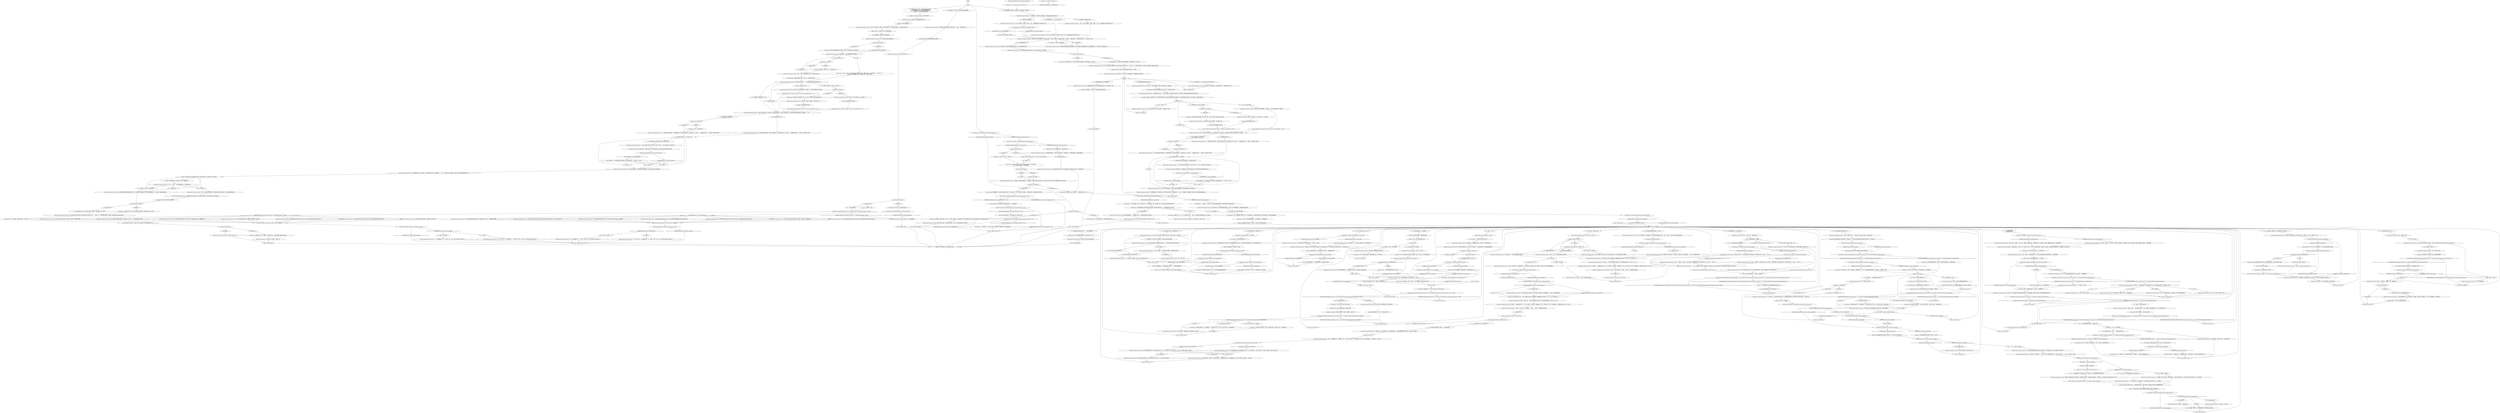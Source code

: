# WHIRLING F3 / KLAASJE TAPE LELY
# 5) heard tape / gonna hear tape
#6) Lely details
# ==================================================
digraph G {
	  0 [label="START"];
	  1 [label="input"];
	  2 [label="Klaasje (Miss Oranje Disco Dancer): “不太想，”她毫无兴趣地说到。“我觉得莱利已经很好了。不过你继续吧。看起来你*挺想*告诉我的。”"];
	  3 [label="Klaasje (Miss Oranje Disco Dancer): “然后女人说……”她把长着尖利指甲的手指伸向空中，挑出想象中的星星纹身。“‘这是*什么*，宝贝？’”"];
	  4 [label="Kim Kitsuragi: Variable[\"XP.detect_compromized_skillset\"]"];
	  5 [label="Variable[\"XP.detect_compromized_skillset\"]", shape=diamond];
	  6 [label="!(Variable[\"XP.detect_compromized_skillset\"])", shape=diamond];
	  7 [label="Kim Kitsuragi: “这就意味着他是奥西登人种，跟另一个目击者的陈述是相符的，”警督满意地说到。"];
	  8 [label="Kim Kitsuragi: Variable[\"whirling.klaasje_oranjese_literatur\"]"];
	  9 [label="Variable[\"whirling.klaasje_oranjese_literatur\"]", shape=diamond];
	  10 [label="!(Variable[\"whirling.klaasje_oranjese_literatur\"])", shape=diamond];
	  11 [label="Kim Kitsuragi: Variable[\"XP.detect_compromized_skillset\"]"];
	  12 [label="Variable[\"XP.detect_compromized_skillset\"]", shape=diamond];
	  13 [label="!(Variable[\"XP.detect_compromized_skillset\"])", shape=diamond];
	  14 [label="Jump to: [lely main hub]"];
	  15 [label="You: “我……我正在听呢，小姐。”"];
	  16 [label="Jump to: [Klaasje MAIN]"];
	  17 [label="Kim Kitsuragi: IsKimHere()"];
	  18 [label="IsKimHere()", shape=diamond];
	  19 [label="!(IsKimHere())", shape=diamond];
	  20 [label="Kim Kitsuragi: “我现在看不出你的问题跟这个有什么关系，警官，”警督用一种快速又简短的语气说到。"];
	  21 [label="Encyclopedia: 远远不止这样。她的脑子里有一个精神异常索引，而且也知道如何利用。我几乎能看见她在脑子里翻动书页的样子。"];
	  22 [label="Kim Kitsuragi: ……然后撕下一张，递给了你。“我们有些问题需要你的帮助。有些事情光靠现场尸检是无法回答的。”"];
	  23 [label="Kim Kitsuragi: “我的问题都是基于我们的*某种*预见假设出来的。我建议我们现在就去尸检，一旦掌握最新信息之后马上回来。”"];
	  24 [label="Esprit de Corps: 警督跑哪里去了？可能正在光辉的孤独中飞速从一个终点驶向另一个尽头？不管他在哪，你需要他——如果他不在这里，你的其他问题几乎毫无意义。"];
	  25 [label="Kim Kitsuragi: “没有。警察工作是一种*合作*运动。”"];
	  26 [label="Physical Instrument: 没有竞争就没有挑战。肯定是有对手的。"];
	  27 [label="Kim Kitsuragi: Variable[\"whirling.klaasje_rhet_soldier\"]"];
	  28 [label="Variable[\"whirling.klaasje_rhet_soldier\"]", shape=diamond];
	  29 [label="!(Variable[\"whirling.klaasje_rhet_soldier\"])", shape=diamond];
	  30 [label="Klaasje (Miss Oranje Disco Dancer): 她微微颤抖着。"];
	  31 [label="Klaasje (Miss Oranje Disco Dancer): “不过现在他……”她的目光飘向院子，但是很快控制住了自己，转而把目光固定在窗户上自己的倒影里。“是啊。”"];
	  32 [label="Kim Kitsuragi: Variable[\"yard.hanged_result_fuckty\"]"];
	  33 [label="Variable[\"yard.hanged_result_fuckty\"]", shape=diamond];
	  34 [label="!(Variable[\"yard.hanged_result_fuckty\"])", shape=diamond];
	  35 [label="You: “是他服役历史的地图吗？”"];
	  36 [label="You: 摇摇头。"];
	  37 [label="Electrochemistry: 是啊，你有*魔力*……"];
	  38 [label="Volition: 看见没。她因为那个直男一时失控了！她好像感到有些*内疚*。"];
	  39 [label="Kim Kitsuragi: Variable[\"whirling.klaasje_volition_guilty\"]"];
	  40 [label="Variable[\"whirling.klaasje_volition_guilty\"]", shape=diamond];
	  41 [label="!(Variable[\"whirling.klaasje_volition_guilty\"])", shape=diamond];
	  42 [label="Klaasje (Miss Oranje Disco Dancer): “对于很多其他事情而言，是的，我感到内疚。我可能做过一些事情。你总能做点*什么*，对吧？”她看着咖啡。“问我点别的吧。”"];
	  43 [label="You: “无能为力。”"];
	  44 [label="Jump to: [lely main hub]"];
	  45 [label="You: “我没时间听磁带。有一个杀手还逍遥法外呢！”"];
	  46 [label="You: “你喜欢这种东西？”"];
	  47 [label="Kim Kitsuragi: Variable[\"XP.detect_compromized_skillset\"]"];
	  48 [label="Variable[\"XP.detect_compromized_skillset\"]", shape=diamond];
	  49 [label="!(Variable[\"XP.detect_compromized_skillset\"])", shape=diamond];
	  50 [label="You: “你就是那个女人？”"];
	  51 [label="Half Light: 她不会的，她骨子里没有完全科霍依化。"];
	  52 [label="Esprit de Corps: 好吧。我们看看会发生些什么。"];
	  53 [label="Volition: 你可以*稍微*责备她一下。她拒绝回答的是一个非常直截了当的问题。"];
	  54 [label="Klaasje (Miss Oranje Disco Dancer): “*事实上*他并不在那里——他没有旅行过，或者没告诉我他做过。不然会是一趟杀戮之旅吧。他生活在自己的小科霍依的世界里。影响着他的……*一切*。”"];
	  55 [label="You: “他的确提到了南萨弗里的暴行，没错。”"];
	  56 [label="You: “反正差不多吧，没错。”"];
	  57 [label="Klaasje (Miss Oranje Disco Dancer): “上大学的人知道怎么使用*内在化*和*一体化*的词汇，警官……现在，那是什么表情？”她还在寻找。"];
	  58 [label="You: “他多大，小姐？”"];
	  59 [label="Kim Kitsuragi: “小姐，”他转回到那个年轻女子，说到。“请原谅我的同事——他最近遭受了脑损伤。我们现在就会离开，去履行清理死者的职责。”"];
	  60 [label="Klaasje (Miss Oranje Disco Dancer): “蓝色，浅蓝色。它们就像……”她停了下来，双眼半睁，然后继续说到：“就像蓝色的小星系。感觉很奇怪，他那张一塌糊涂的脸上居然长了一双那样的眼睛……”"];
	  61 [label="You: “死透了。”"];
	  62 [label="Jump to: [Klaasje MAIN]"];
	  63 [label="Klaasje (Miss Oranje Disco Dancer): “怎么讲？”她向后靠了靠。“想象他躺在床上，*惊人*的肌肉在床单上展示着。当然，疤痕密布。还有纹身。床单会*弄脏*是有原因的。”"];
	  64 [label="Kim Kitsuragi: “继续。”"];
	  65 [label="Klaasje (Miss Oranje Disco Dancer): “他是一个长着蓝眼睛的男人，手臂很粗壮。来自一个小城镇。他也很*贫穷*，奥兰冶政府需要一些人的命，所以他们把他变成了一个丑陋的杀手——为了赏金。”"];
	  66 [label="Shivers: 感觉消散，寒冷过去。女人的眼睛跟随着你——落到那长笔记本的纸页上。"];
	  67 [label="Klaasje (Miss Oranje Disco Dancer): “很喜欢，没错。”"];
	  68 [label="You: “有些事我们全都忘记了。”"];
	  69 [label="Klaasje (Miss Oranje Disco Dancer): 她用浅棕色的眼睛盯着你，不过当她垂低下巴的时候，它们就消失在了她的刘海后面。"];
	  70 [label="Drama: 这种说法很奇怪。这位女士美丽又公正！"];
	  71 [label="Klaasje (Miss Oranje Disco Dancer): “呃，这是不对的。他还有很多酒没喝，还有很多坏事要做。现在离开还太早了。”"];
	  72 [label="Klaasje (Miss Oranje Disco Dancer): “对你有好处。”"];
	  73 [label="Klaasje (Miss Oranje Disco Dancer): “当然，”她快速回应到。"];
	  74 [label="Klaasje (Miss Oranje Disco Dancer): “啊，一连串破事里又多了一件。”她抽了一口烟。“好吧，也许你会在别的什么地方找到一个。”"];
	  75 [label="You: “你不害怕那种家伙吗？”"];
	  76 [label="Suggestion: 她有一点小小的骄傲。因为她能抚慰和平息这样一个人的怒火。"];
	  77 [label="Klaasje (Miss Oranje Disco Dancer): “没有。我们忙着破坏自己的神经系统，把所有的*愤怒*向外发泄。他似乎……”她想了一会儿。“我觉得他似乎很高兴。自由自在。像他这样的男人能做多少就是多少。”"];
	  78 [label="You: “他有没有告诉过你，自己实际上有没有*做过*那些事情——我的意思是说，在马丁内斯？”"];
	  79 [label="Jump to: [Klaasje MAIN]"];
	  80 [label="Jump to: [Untitled hub]"];
	  81 [label="Kim Kitsuragi: Variable[\"whirling.klaasje_kim_not_present_for_lely\"] == true"];
	  82 [label="Variable[\"whirling.klaasje_kim_not_present_for_lely\"] == true", shape=diamond];
	  83 [label="!(Variable[\"whirling.klaasje_kim_not_present_for_lely\"] == true)", shape=diamond];
	  84 [label="Klaasje (Miss Oranje Disco Dancer): 她吐出一道长长的烟柱，看着它在头顶消散。片刻之后，她说到：“对你有好处。”"];
	  85 [label="Jump to: [lely main hub]"];
	  86 [label="You: “也许他错了。算了吧。奇迹不会出现。”"];
	  87 [label="Klaasje (Miss Oranje Disco Dancer): “我可以推荐你房间里的音响系统吗？它能发出一种原始的、能穿透墙壁的声音。”"];
	  88 [label="You: “他就是这么说的。”"];
	  89 [label="Klaasje (Miss Oranje Disco Dancer): “我们都在到处积攒所有能找到的幸福和快乐，警官。带着我们的小研磨棒到处游走，这里刮刮那里蹭蹭——你，你的初恋，还有这位科霍依先生……”"];
	  90 [label="Klaasje (Miss Oranje Disco Dancer): “没有。我们忙着破坏自己的神经系统，把所有的*愤怒*向外发泄。他似乎……”她想了一会儿。“我觉得他似乎很高兴。自由自在。像他这样的男人能做多少就是多少。”"];
	  91 [label="You: “没有。”"];
	  92 [label="Klaasje (Miss Oranje Disco Dancer): “他就像塞美尼冲突，科霍依大屠杀，还有伊苏特36年的大饥荒，全部都集中在了一个人身上，然后镶铸了奥兰治陶瓷盔甲。他在床上*还有*洗澡的时候都会穿在身上……”"];
	  93 [label="Jump to: [lelystad hub]"];
	  94 [label="Jump to: [lelystad hub]"];
	  95 [label="Kim Kitsuragi: “对我来说有点太*弹球*了。我只想一次性把验尸做好。”他又做了点笔记。“我们说到哪里了？”"];
	  96 [label="Empathy: 她不介意这次询问。相反，她很享受回想他的事情。对她来说，算是守灵吧。"];
	  97 [label="Kim Kitsuragi: Variable[\"yard.hanged_age_fourty\"]"];
	  98 [label="Variable[\"yard.hanged_age_fourty\"]", shape=diamond];
	  99 [label="!(Variable[\"yard.hanged_age_fourty\"])", shape=diamond];
	  100 [label="Kim Kitsuragi: “42？你确定？我还以为他50多岁了……”"];
	  101 [label="Logic: 他*曾经*是个怎样的男人？在你离开之前，再多问问细节。她好像挺愿意谈论这个的。"];
	  102 [label="You: “好吧。”"];
	  103 [label="Klaasje (Miss Oranje Disco Dancer): “不需要照片，谢谢。”她没有接过来。“他的死相我已经看够了。不用看我就能告诉你它们的*意思*。”她给自己又倒了些咖啡。"];
	  104 [label="Klaasje (Miss Oranje Disco Dancer): “当然了，水路……不过主要还是用来向女人炫耀的。”"];
	  105 [label="Kim Kitsuragi: Variable[\"whirling.klaasje_sildenaphil_again\"]"];
	  106 [label="Variable[\"whirling.klaasje_sildenaphil_again\"]", shape=diamond];
	  107 [label="!(Variable[\"whirling.klaasje_sildenaphil_again\"])", shape=diamond];
	  108 [label="Kim Kitsuragi: “挺贵的，小姐。不过没有你的帮助，我们也能应付的。”"];
	  109 [label="Klaasje (Miss Oranje Disco Dancer): “厉害。”女人点点头。"];
	  110 [label="Jump to: [lely main hub]"];
	  111 [label="You: 摆脱掉。"];
	  112 [label="Jump to: [lely main hub]"];
	  113 [label="You: “我再问你最后一次：你还是否认他以任何方式侵犯过你吗？”"];
	  114 [label="Klaasje (Miss Oranje Disco Dancer): “我想他说过很多次*婊子*……他说这不是瑞瓦肖。他说那只是个该死的村子，里面有大象，而且还说要用*科霍依风格*对付我们所有人。”"];
	  115 [label="Encyclopedia: 远远不止这样。她的脑子里有一个精神异常索引，而且也知道如何利用。我几乎能看见她在脑子里翻动书页的样子。"];
	  116 [label="Klaasje (Miss Oranje Disco Dancer): “这不是问题。”她碰了下他的肩膀。“至于科霍依，警官……”"];
	  117 [label="Jump to: [Klaasje (Miss Oranje Disco Dancer): \"\"He wasn't actually there -- not fr...\"]"];
	  118 [label="Kim Kitsuragi: Variable[\"whirling.klaasje_kim_not_present_for_lely\"] == true"];
	  119 [label="Variable[\"whirling.klaasje_kim_not_present_for_lely\"] == true", shape=diamond];
	  120 [label="!(Variable[\"whirling.klaasje_kim_not_present_for_lely\"] == true)", shape=diamond];
	  121 [label="Klaasje (Miss Oranje Disco Dancer): “什么事？”她看着你手中的笔记。"];
	  122 [label="Klaasje (Miss Oranje Disco Dancer): “不太想。”她每说一个字，嘴里就冒出几缕轻烟。“我觉得莱利已经很好了。”"];
	  123 [label="You: “埃利斯。他的名字叫埃利斯·科顿艾尔。”"];
	  124 [label="Conceptualization: 这是奥兰治文学吗？"];
	  125 [label="Empathy: 她并没有为此感到惊讶。"];
	  126 [label="Kim Kitsuragi: IsTHCPresent(\"revacholian_nationhood\")"];
	  127 [label="IsTHCPresent(\"revacholian_nationhood\")", shape=diamond];
	  128 [label="!(IsTHCPresent(\"revacholian_nationhood\"))", shape=diamond];
	  129 [label="Perception (Hearing): 一阵轻柔的声音，就像瓷器碰到金属桌子一样。"];
	  130 [label="Kim Kitsuragi: “感谢你的澄清，小姐。”他转向你。“等你准备好之后——现在我很想听听提图斯·哈迪会怎么说。”"];
	  131 [label="Jump to: [lely main hub]"];
	  132 [label="Jump to: [lely main hub]"];
	  133 [label="Klaasje (Miss Oranje Disco Dancer): “我可以推荐你房间里的音响系统吗？说到音量的话，那可不是……寻常的道歉就能解决的问题。”"];
	  134 [label="Klaasje (Miss Oranje Disco Dancer): “不，我很肯定他*做过*那些事——然后把那些都融入了他对常态的看法里面。为了能继续生活下去。直到它们……有点像是变成了他的……”她想了想。“我该用什么词好呢？”"];
	  135 [label="Kim Kitsuragi: “他有没有告诉过你，自己实际上有没有*做过*那些事情——我的意思是说，在马丁内斯？”"];
	  136 [label="You: “是的。他用过*婊子*这个词。”"];
	  137 [label="Kim Kitsuragi: 警督看了一眼笔记，点点头。“确实用过这个词。”"];
	  138 [label="You: “你觉得他是想吓唬别人吗？”"];
	  139 [label="Klaasje (Miss Oranje Disco Dancer): 年轻女子默默点头表示赞同。然后又抽了一口烟。"];
	  140 [label="You: “等等，金。我都不知道竞争的事。”"];
	  141 [label="Klaasje (Miss Oranje Disco Dancer): “是的。很*严重*。”她好像很享受这个词。“让他看上去像是半张脸在奇怪的微笑中裂开了。还有那双眼睛……”"];
	  142 [label="Kim Kitsuragi: Variable[\"yard.hanged_hair_stroked\"]  or  Variable[\"yard.hanged_added_brilliantine\"]"];
	  143 [label="Variable[\"yard.hanged_hair_stroked\"]  or  Variable[\"yard.hanged_added_brilliantine\"]", shape=diamond];
	  144 [label="!(Variable[\"yard.hanged_hair_stroked\"]  or  Variable[\"yard.hanged_added_brilliantine\"])", shape=diamond];
	  145 [label="Jump to: [lely main hub]"];
	  146 [label="You: “它以一种*神秘的幻象*出现在我脑海里。”"];
	  147 [label="Jump to: [lely main hub]"];
	  148 [label="You: “我觉得我可以依赖你的诚实。”"];
	  149 [label="Kim Kitsuragi: “他有没有告诉过你，自己实际上有没有*做过*那些事情——我的意思是说，在马丁内斯？”"];
	  150 [label="Kim Kitsuragi: IsKimHere()"];
	  151 [label="IsKimHere()", shape=diamond];
	  152 [label="!(IsKimHere())", shape=diamond];
	  153 [label="You: “他为什么要这么说？他是在吹牛吗？”\n“他为什么要这么说？大男子主义吗？”"];
	  154 [label="Suggestion: 她显然很乐意对你这么说。"];
	  155 [label="Klaasje (Miss Oranje Disco Dancer): 她弹了弹烟头上的烟灰，而你沉默地站在原地。“嗯？哦——我猜你的搭档也应该一起是吧？”"];
	  156 [label="You: “你提到他喜欢炫耀自己的纹身——怎么讲？”"];
	  157 [label="Klaasje (Miss Oranje Disco Dancer): “是啊。”她点点头。"];
	  158 [label="Kim Kitsuragi: IsTHCPresent(\"revacholian_nationhood\")"];
	  159 [label="Klaasje (Miss Oranje Disco Dancer): 她小小地抿了一口咖啡，笑了。"];
	  160 [label="You: “等等，他说他*精神失控*。在我听起来，很像一个绝望破碎的人。”"];
	  161 [label="You: “只是在寻找播放器。”"];
	  162 [label="Klaasje (Miss Oranje Disco Dancer): “我可以推荐你房间里的音响系统吗？我肯定它绝对不只能播招摇乐团和悲伤小教堂乐队的歌……”"];
	  163 [label="You: “他还*提到*了科霍依。”"];
	  164 [label="Kim Kitsuragi: IsKimHere()"];
	  165 [label="IsKimHere()", shape=diamond];
	  166 [label="!(IsKimHere())", shape=diamond];
	  167 [label="lely main hub"];
	  168 [label="Klaasje (Miss Oranje Disco Dancer): “在奥兰治，警官。那是一个……是不是有个术语叫*自治区*？那是一个凄凉的小城镇。”"];
	  169 [label="Jump to: [Klaasje MAIN]"];
	  170 [label="You: “其实还是为了获得命中率的，对吗？还有不要失手？”"];
	  171 [label="Klaasje (Miss Oranje Disco Dancer): 年轻女子还在微笑——笑他们的*坏习惯*。"];
	  172 [label="Kim Kitsuragi: “不是的。警察工作是一种*合作*运动。”"];
	  173 [label="Klaasje (Miss Oranje Disco Dancer): “是啊。”她又点燃一支香烟。"];
	  174 [label="You: “金，我说过要把发蜡记在表里——我能得一分吗？”"];
	  175 [label="You: “我们说说剩下的部分吧。”"];
	  176 [label="You: 别打岔。"];
	  177 [label="You: “你就是那个女人？”"];
	  178 [label="Klaasje (Miss Oranje Disco Dancer): “他去了弗里德堡的杀手学校。然后在塞美尼群岛上杀了一些人。还有其他岛上——所有岛上都杀过人。在那之后，他就来到了瑞瓦肖，自己被杀了。”"];
	  179 [label="Shivers: 一缕轻风将她环绕，轻柔地抚弄着覆盖在她肩膀和纤长胳膊上的金属银制布料……"];
	  180 [label="Klaasje (Miss Oranje Disco Dancer): “我想说的是，他们并不是在*那个方面*硬核。不过我们到底在说些什么？早上聊政治什么的实在是有点*太过了*。现在*还是*早上吗？”"];
	  181 [label="You: “无能为力。”"];
	  182 [label="Klaasje (Miss Oranje Disco Dancer): 她又抽了一口烟。“我想，说得大概就是这个。那盘磁带的内容并不是很长。”"];
	  183 [label="You: “这盘磁带里的内容你还知道些什么吗？”"];
	  184 [label="You: “磁带的事就说到这里吧。感谢你的配合。”"];
	  185 [label="Klaasje (Miss Oranje Disco Dancer): “笑柄。我打算说是笑柄——听起来你根本没明白精彩的部分。莱利的俏皮话远比那个要有意思多了。”"];
	  186 [label="Klaasje (Miss Oranje Disco Dancer): “他喜欢它*听起来*的那种感觉。至于科霍依……”年轻女子用旧烟蒂点燃一支新的烟。"];
	  187 [label="Klaasje (Miss Oranje Disco Dancer): “他就像塞美尼冲突，科霍依大屠杀，还有伊苏特36年的大饥荒，全部都集中在了一个人身上，然后镶铸了奥兰治陶瓷盔甲。他在床上*还有*洗澡的时候都会穿在身上……”"];
	  188 [label="You: “伪装？”"];
	  189 [label="Klaasje (Miss Oranje Disco Dancer): “嗯。”她低头看着双脚，脸上还挂着一丝微笑。“还有别的事吗，警官？”"];
	  190 [label="Untitled hub (02)"];
	  191 [label="Klaasje (Miss Oranje Disco Dancer): “嗯……”她没有笑。弹了弹烟灰，耸了耸肩。“听起来莫名有点女性化……”"];
	  192 [label="Klaasje (Miss Oranje Disco Dancer): “工会是不是*康米派*？他们是更加左派的人，不是吗？工人主义者。”"];
	  193 [label="You: “从遥远的西北方来。他告诉我的。”"];
	  194 [label="Kim Kitsuragi: IsKimHere()"];
	  195 [label="IsKimHere()", shape=diamond];
	  196 [label="!(IsKimHere())", shape=diamond];
	  197 [label="Klaasje (Miss Oranje Disco Dancer): “很不幸，我只有一台小破收音机。”"];
	  198 [label="Klaasje (Miss Oranje Disco Dancer): “我可以推荐你搭档房间里的音响系统吗？说到音量的话，那可不是……道歉就能解决的问题。”"];
	  199 [label="You: “你喜欢这种东西？”"];
	  200 [label="Klaasje (Miss Oranje Disco Dancer): “不，我很肯定他*做过*那些事——然后把它们全都内在化，这样才能继续生活下去。直到它们……有点像是变成了他的……”她想了想。“我该用什么词好呢？”"];
	  201 [label="Kim Kitsuragi: “我保证，你不用再看着那副景象了。我们很快就回来。”他转身准备离开。"];
	  202 [label="Authority: 劝他别这么做是不可能的——而且不行，这件事不会让他对你的看法变好。"];
	  203 [label="Kim Kitsuragi: “好吧，不过快一点。她已经忍受这幅景象很久了。”他朝着院子点点头。“是时候轮到我们履行自己的职责了。”"];
	  204 [label="Klaasje (Miss Oranje Disco Dancer): 她的目光追随着看着那张纸的你。"];
	  205 [label="You: 没必要搞得这么政治。"];
	  206 [label="Drama: 他在撒谎。"];
	  207 [label="You: 自己保密吧。"];
	  208 [label="Klaasje (Miss Oranje Disco Dancer): “当然。他是我遇见的最奇怪的美男子。我是认真的……”她微微颤抖着。"];
	  209 [label="Perception (Sight): 有了，你潦草的字迹——就在警督指向的地方：“猪也会有性生活。”你真的应该让询问回到正轨上去。"];
	  210 [label="Kim Kitsuragi: “好吧。当然。干得好。我们还遗漏了什么，警官？”他问道，试图让询问回归正轨。"];
	  211 [label="Klaasje (Miss Oranje Disco Dancer): 年轻女子点点头。"];
	  212 [label="Kim Kitsuragi: Variable[\"whirling.klaasje_concept_is_this_oranjese_lit\"]"];
	  213 [label="Variable[\"whirling.klaasje_concept_is_this_oranjese_lit\"]", shape=diamond];
	  214 [label="!(Variable[\"whirling.klaasje_concept_is_this_oranjese_lit\"])", shape=diamond];
	  215 [label="Klaasje (Miss Oranje Disco Dancer): “就这样——星星，港口，第三世界国家，一个接着一个。他在每一个地方都做过可怕的事情。”"];
	  216 [label="Kim Kitsuragi: Variable[\"whirling.klaasje_shivers_klaasje_column\"]"];
	  217 [label="Variable[\"whirling.klaasje_shivers_klaasje_column\"]", shape=diamond];
	  218 [label="!(Variable[\"whirling.klaasje_shivers_klaasje_column\"])", shape=diamond];
	  219 [label="Electrochemistry: 当然因为你是个*科学家*了。"];
	  220 [label="Klaasje (Miss Oranje Disco Dancer): 她给自己又倒了些咖啡，镇静而优雅。"];
	  221 [label="Kim Kitsuragi: Variable[\"whirling.klaasje_rhetoric_not_avoiding\"]"];
	  222 [label="Variable[\"whirling.klaasje_rhetoric_not_avoiding\"]", shape=diamond];
	  223 [label="!(Variable[\"whirling.klaasje_rhetoric_not_avoiding\"])", shape=diamond];
	  224 [label="Esprit de Corps: 要想保证一切都*井然有序*，还存在一个小问题。问题就在一个蓝色的笔记本里。笔记本在警督的口袋里。在你问出这些问题之前，你意识到他也应该在场。"];
	  225 [label="Kim Kitsuragi: Variable[\"whirling.klaasje_electrochem_shared_bad_habits\"]"];
	  226 [label="Variable[\"whirling.klaasje_electrochem_shared_bad_habits\"]", shape=diamond];
	  227 [label="!(Variable[\"whirling.klaasje_electrochem_shared_bad_habits\"])", shape=diamond];
	  228 [label="Klaasje (Miss Oranje Disco Dancer): “你还没听过吗？”她朝空中吐出一道烟柱。“你确定在问我之前自己不先听听吗？”"];
	  229 [label="You: “他为什么老是说*婊子*？”"];
	  230 [label="Volition: 顺便说一句，你可以相信榆木脑袋。据我所知，他没有附和她的步调……除了我之外，*只有*他。"];
	  231 [label="Jump to: [You: \"\"Titus says he's got a tape where t...\"]"];
	  232 [label="Jump to: [lely main hub]"];
	  233 [label="You: “这是奥兰治文学吗？”"];
	  234 [label="Klaasje (Miss Oranje Disco Dancer): “录音里说了什么？”"];
	  235 [label="Kim Kitsuragi: IsKimHere()"];
	  236 [label="IsKimHere()", shape=diamond];
	  237 [label="!(IsKimHere())", shape=diamond];
	  238 [label="You: “你跟这个人在一起过吗？很浪漫的那种？”"];
	  239 [label="Klaasje (Miss Oranje Disco Dancer): “这不是问题。”她碰了下他的肩膀。“至于科霍依，警官……”"];
	  240 [label="Kim Kitsuragi: “是的——他是在吹牛吗？”"];
	  241 [label="Logic: 她非常善于观察人性——专门训练过，甚至……"];
	  242 [label="You: “伪装？”"];
	  243 [label="You: “我觉得这方面的问题已经差不多了。”（把笔记还给警督。）"];
	  244 [label="You: “我们要求做一份毒理报告。你知不知道会出现什么样的结果？”"];
	  245 [label="You: “不，我*现在*就要问。”"];
	  246 [label="lelystad hub"];
	  247 [label="Drama: 他在撒谎。"];
	  248 [label="You: “所以你们走到了一起？”"];
	  249 [label="Kim Kitsuragi: “对我来说有点太*弹球*了。我只想一次性把验尸做好。”他又做了点笔记。“我们说到哪里了？”"];
	  250 [label="Physical Instrument: 没有竞争就没有挑战。肯定是有对手的。"];
	  251 [label="Electrochemistry: 她明显是被他深深吸引了——现在还是。"];
	  252 [label="You: “它代表什么——你知道吗？”"];
	  253 [label="Klaasje (Miss Oranje Disco Dancer): “那是一张地图。记录了他的生活，还有当兵时去过的地方。不过主要还是用来向女人炫耀的。”"];
	  254 [label="Klaasje (Miss Oranje Disco Dancer): “当然，他会抽烟，会喝酒。而且他的胸膛，肩膀和胳膊上都布满了星星。十几个，上百个，甚至可能是上千个。”"];
	  255 [label="Kim Kitsuragi: CheckItem(\"instant_photo_tattoos\")"];
	  256 [label="CheckItem(\"instant_photo_tattoos\")", shape=diamond];
	  257 [label="!(CheckItem(\"instant_photo_tattoos\"))", shape=diamond];
	  258 [label="Klaasje (Miss Oranje Disco Dancer): “当你兴奋的时候，它*就是*的。可能会非常刺激——你也拥有能够应对的工具。当你清醒的时候，这可不是什么好故事。”她微微一笑。“换个话题？”"];
	  259 [label="Klaasje (Miss Oranje Disco Dancer): “神秘幻象？当然了。我一刻也没有觉得它不是个神秘幻象。我不怀疑那个*标志*，不过也许……”她开了口……"];
	  260 [label="Rhetoric: 她是在回避吗？从严格的意义上讲没有。"];
	  261 [label="Klaasje (Miss Oranje Disco Dancer): “啊，它出什么事了吗？一连串破事里又多了一件。真遗憾。”她抽了一口烟。“好吧，也许你会在别的什么地方找到一个。”"];
	  262 [label="Klaasje (Miss Oranje Disco Dancer): “是的，他说他的真名不是*他的*。我试过撬开他的嘴，但他永远也不肯放弃——不管我有多努力。”"];
	  263 [label="You: “应对机制？”"];
	  264 [label="You: “你是研究奥兰治文学的时候学会的吗？听起来跟心理学有关。”"];
	  265 [label="Reaction Speed: 等等！金在哪里？那个带着所有笔记的男人——这里*需要*他。"];
	  266 [label="Kim Kitsuragi: Variable[\"whirling.klaasje_concept_is_this_oranjese_lit\"]"];
	  267 [label="Variable[\"whirling.klaasje_concept_is_this_oranjese_lit\"]", shape=diamond];
	  268 [label="!(Variable[\"whirling.klaasje_concept_is_this_oranjese_lit\"])", shape=diamond];
	  269 [label="Composure: 她明白尸检需要什么。这不会让她失去平衡。"];
	  270 [label="Jump to: [lely main hub]"];
	  271 [label="Klaasje (Miss Oranje Disco Dancer): “嗯。他们到底是从哪里弄到这盘录音的？”"];
	  272 [label="Kim Kitsuragi: “昵称吗？”"];
	  273 [label="You: “我还有其他问题。”"];
	  274 [label="Hand/Eye Coordination: 对他来说这显然就是一项运动。像是射箭——或者飞镖？"];
	  275 [label="Jump to: [age hub]"];
	  276 [label="You: “死了。”"];
	  277 [label="Jump to: [Klaasje (Miss Oranje Disco Dancer): \"\"How much does that toxicology repo...\"]"];
	  278 [label="Klaasje (Miss Oranje Disco Dancer): “这一点也不好笑，警官。”"];
	  279 [label="You: “很不幸，它完全崩溃了。”"];
	  280 [label="Klaasje (Miss Oranje Disco Dancer): “当然了，警官。没时间浪费了。”她轻弹一下香烟，点了点头。“我猜他是想给你门枪手精选集，对吧？”"];
	  281 [label="Klaasje (Miss Oranje Disco Dancer): “他们让他亲口说出打算强暴和杀人。要让瑞瓦肖领教一下*末日战士的风格*。让那些男孩心烦意乱。”她耸耸肩，一些烟灰掉落下来。“我从没说过他是个好人——只是他对我一直不坏。”"];
	  282 [label="Klaasje (Miss Oranje Disco Dancer): 她把香烟从双唇之间拿开。烟雾从她的嘴边袅袅升起。“随时为你效劳，警官。”"];
	  283 [label="Klaasje (Miss Oranje Disco Dancer): “不是，我很肯定他*做过*那些事——然后把那些都融入了他对常态的看法里面。为了能继续生活下去。直到它们……有点像是变成了他的……”她想了想。“我该用什么词好呢？”"];
	  284 [label="You: “你觉得他是想吓唬别人吗？”"];
	  285 [label="Jump to: [Untitled hub]"];
	  286 [label="Jump to: [lely main hub]"];
	  287 [label="Untitled hub"];
	  288 [label="You: “我敢打赌，你一定是装出一副冷漠的样子，因为你肯定非常非常想知道吧。”"];
	  289 [label="You: 别打岔。"];
	  290 [label="Klaasje (Miss Oranje Disco Dancer): “就这样——星星，港口，第三世界国家，一个接着一个。他在每一个地方都做过可怕的事情。”"];
	  291 [label="Inland Empire: 最后一块缺失的肉体拼图。"];
	  292 [label="Kim Kitsuragi: IsKimHere()"];
	  293 [label="IsKimHere()", shape=diamond];
	  294 [label="!(IsKimHere())", shape=diamond];
	  295 [label="Klaasje (Miss Oranje Disco Dancer): “刚才还是爱情……不，我不觉得工会是*康米派*。他们是更加左派的人。”"];
	  296 [label="Kim Kitsuragi: “又是一个*异想天开*的时刻，”警督不情愿地承认到。“接下来是什么？”"];
	  297 [label="Klaasje (Miss Oranje Disco Dancer): “我可以推荐你搭档房间里的音响系统吗？如果它能搞的定即将降临的末日之歌，那肯定也能搞定这个。”"];
	  298 [label="Empathy: 她完全不担心那盘磁带会跟她的陈述互相矛盾。"];
	  299 [label="Suggestion: 她显然很喜欢站在你这边。"];
	  300 [label="Kim Kitsuragi: IsKimHere()"];
	  301 [label="IsKimHere()", shape=diamond];
	  302 [label="!(IsKimHere())", shape=diamond];
	  303 [label="Kim Kitsuragi: Variable[\"XP.detect_compromized_skillset\"]"];
	  304 [label="Variable[\"XP.detect_compromized_skillset\"]", shape=diamond];
	  305 [label="!(Variable[\"XP.detect_compromized_skillset\"])", shape=diamond];
	  306 [label="Suggestion: 她有一点小小的骄傲。因为她能平息这样一个人的怒火。"];
	  307 [label="Klaasje (Miss Oranje Disco Dancer): “警官，其实我不知道他的名字。我就叫他莱利。”\n“警官，其实我不知道他的名字。我就叫他莱利。”"];
	  308 [label="You: “某种奇迹就要发生了。他告诉我的。”"];
	  309 [label="Kim Kitsuragi: “抱歉拖了这么久，小姐，”他一边朝院子里点点头，一边说到。“这种情况现在就会得到解决。我们马上回来。”"];
	  310 [label="Electrochemistry: 性，还有酒精。"];
	  311 [label="Kim Kitsuragi: IsTHCPresent(\"revacholian_nationhood\")"];
	  312 [label="IsTHCPresent(\"revacholian_nationhood\")", shape=diamond];
	  313 [label="!(IsTHCPresent(\"revacholian_nationhood\"))", shape=diamond];
	  314 [label="Kim Kitsuragi: Variable[\"whirling.klaasje_kim_sports\"]  and  Variable[\"whirling.klaasje_saw_sports_branch_in_race\"] == false"];
	  315 [label="Variable[\"whirling.klaasje_kim_sports\"]  and  Variable[\"whirling.klaasje_saw_sports_branch_in_race\"] == false", shape=diamond];
	  316 [label="!(Variable[\"whirling.klaasje_kim_sports\"]  and  Variable[\"whirling.klaasje_saw_sports_branch_in_race\"] == false)", shape=diamond];
	  317 [label="You: 最好还是别提……"];
	  318 [label="You: “但是我把它记下来了，那里……”（指着红色的验尸报告。）"];
	  319 [label="You: 万艾可是什么？"];
	  320 [label="You: 谢谢。"];
	  321 [label="You: “你是什么意思？”"];
	  322 [label="Kim Kitsuragi: Variable[\"whirling.klaasjenick_apocalypse\"]"];
	  323 [label="Variable[\"whirling.klaasjenick_apocalypse\"]", shape=diamond];
	  324 [label="!(Variable[\"whirling.klaasjenick_apocalypse\"])", shape=diamond];
	  325 [label="Kim Kitsuragi: “你对他身上发生的事感到内疚吗？”"];
	  326 [label="Klaasje (Miss Oranje Disco Dancer): “我为什么要害怕？你的母亲可能永远都不会告诉你这个，但是女孩都是很*邪恶*的。”"];
	  327 [label="Klaasje (Miss Oranje Disco Dancer): “他去了弗里德堡的杀手学校。然后在塞美尼群岛上杀了一些人。还有其他岛上——所有岛上都杀过人。在那之后，他就来到了瑞瓦肖，自己被杀了。”"];
	  328 [label="Klaasje (Miss Oranje Disco Dancer): “事实是——它*不爱*他。”"];
	  329 [label="Volition: 这是她得策略之一。其他的都在熟睡，像往常一样……很难说真相到底是什么。"];
	  330 [label="Kim Kitsuragi: Variable[\"XP.determine_victims_age\"]  or  Variable[\"XP.determine_victims_ethnicity\"]  and  Variable[\"yard.hanged_added_brilliantine\"]"];
	  331 [label="Variable[\"XP.determine_victims_age\"]  or  Variable[\"XP.determine_victims_ethnicity\"]  and  Variable[\"yard.hanged_added_brilliantine\"]", shape=diamond];
	  332 [label="!(Variable[\"XP.determine_victims_age\"]  or  Variable[\"XP.determine_victims_ethnicity\"]  and  Variable[\"yard.hanged_added_brilliantine\"])", shape=diamond];
	  333 [label="Klaasje (Miss Oranje Disco Dancer): “嘟叭叭嘟嘟。”她模仿着降调大号的音乐声。"];
	  334 [label="Jump to: [You: \"Look her in the eye.\"]"];
	  335 [label="Klaasje (Miss Oranje Disco Dancer): “我可以推荐你房间里的音响系统吗？它能发出平流层那种令人眩晕的声音。”"];
	  336 [label="Kim Kitsuragi: “这是从死者那里截获到的无线电通信——通过一个反加密站录制的。真实性很可靠了。”"];
	  337 [label="You: “为什么要这么说？他是在吹牛吗？”\n“为什么要这么说？大男子主义吗？”"];
	  338 [label="Electrochemistry: 她疲惫的大脑皮层中浮现出一段记忆——也不能说完全不愉快。"];
	  339 [label="Klaasje (Miss Oranje Disco Dancer): “他喜欢它*听起来*的那种感觉。至于科霍依……”年轻女子用旧烟蒂点燃一支新的烟。"];
	  340 [label="You: “难道是爱情让他*丢了性命*？”"];
	  341 [label="Kim Kitsuragi: “你是对的，警官。”警督点点头，很有运动员精神。“他*是*奥西登人。”"];
	  343 [label="You: 随它去吧。"];
	  344 [label="Klaasje (Miss Oranje Disco Dancer): 年轻女子看了看你，转眼望向警督，然后又回头看你。她很享受这种沉默。"];
	  345 [label="You: （看着尸检报告。）“继续……”"];
	  346 [label="Klaasje (Miss Oranje Disco Dancer): “不，蒙迪什么也没有。旧旧世界已经死了，也许确实是奥兰治让我们走到了一起——因为憎恶。”"];
	  347 [label="Pain Threshold: 分数很好啊。来一点吧，你这个老家伙！在我们全死光之前……"];
	  348 [label="Klaasje (Miss Oranje Disco Dancer): “是啊……”她的笑容有些苦涩。“我会挺过去的。只要我不用再看见他就好。”"];
	  349 [label="Klaasje (Miss Oranje Disco Dancer): “然后女人说……”她把长着尖利指甲的手指伸向空中，挑出想象中的星星纹身。“‘这是*什么*，宝贝？’”"];
	  350 [label="Klaasje (Miss Oranje Disco Dancer): “我*是*什么意思？”她扬起一边的眉毛。“我不知道。我甚至不明白*你*的意思。爱情杀了他？这是什么意思？”"];
	  351 [label="Klaasje (Miss Oranje Disco Dancer): “我不觉得他很*享受*死亡，警官。他还有很多事要做——太多第三世界国家的冲突了。现在离开还太早了。”"];
	  352 [label="Kim Kitsuragi: Variable[\"whirling.orb_tape_player_is_broken\"]"];
	  353 [label="Variable[\"whirling.orb_tape_player_is_broken\"]", shape=diamond];
	  354 [label="!(Variable[\"whirling.orb_tape_player_is_broken\"])", shape=diamond];
	  355 [label="Kim Kitsuragi: Variable[\"XP.detect_compromized_skillset\"]  and  Variable[\"whirling.klaasje_drama_everything_a_okay_here\"]  and  Variable[\"whirling.klaasje_volition_dont_explain_enjoy_hunch\"]"];
	  356 [label="Variable[\"XP.detect_compromized_skillset\"]  and  Variable[\"whirling.klaasje_drama_everything_a_okay_here\"]  and  Variable[\"whirling.klaasje_volition_dont_explain_enjoy_hunch\"]", shape=diamond];
	  357 [label="!(Variable[\"XP.detect_compromized_skillset\"]  and  Variable[\"whirling.klaasje_drama_everything_a_okay_here\"]  and  Variable[\"whirling.klaasje_volition_dont_explain_enjoy_hunch\"])", shape=diamond];
	  358 [label="Untitled hub"];
	  359 [label="Klaasje (Miss Oranje Disco Dancer): “他其实并没有去过那里——至少没跟我说过。不过也可能去过。我能看出他生活在自己的小科霍依世界里。影响着他的……*一切*。”"];
	  360 [label="Volition: 拜托——你知道的远不止这些吧！"];
	  361 [label="Logic: 你应该记录下她的回应，不过你没有笔记本。但是金呢，他有。"];
	  362 [label="You: “瑞瓦肖的选择很小心。”"];
	  363 [label="Untitled hub (04)"];
	  364 [label="Klaasje (Miss Oranje Disco Dancer): 她小小地抿了一口咖啡，笑了。"];
	  365 [label="Empathy: 当他说他*受够了*还有*精神失控*的时候，听起来不像是开玩笑。听起来像是一个很不安分的人。"];
	  366 [label="Kim Kitsuragi: Variable[\"tc.klaasje_oranjese\"]"];
	  367 [label="Variable[\"tc.klaasje_oranjese\"]", shape=diamond];
	  368 [label="!(Variable[\"tc.klaasje_oranjese\"])", shape=diamond];
	  369 [label="Jump to: [lely main hub]"];
	  370 [label="Klaasje (Miss Oranje Disco Dancer): “是啊。”她又点燃一支香烟。“死透了。”"];
	  371 [label="You: “提图斯·哈迪给了我一份录音。死者在里面说他打算强暴某个人。”\n“我们已经听过录音了。死者声称他打算实施强暴。”\n“提图斯·哈迪交给我们一份录音，死者声称说他打算实施强暴。”\n“我听过录音了。死者声称他打算实施强暴。”"];
	  372 [label="Klaasje (Miss Oranje Disco Dancer): “如果我拥有强壮的身体和社会支持，我也会*成为*科霍依，*我*也会像*末日战士*一样把它撕碎……”"];
	  373 [label="Kim Kitsuragi: IsKimHere()"];
	  374 [label="IsKimHere()", shape=diamond];
	  375 [label="!(IsKimHere())", shape=diamond];
	  376 [label="You: “他的眼睛颜色是？”\n“他的眼睛是蓝色的吗？”"];
	  377 [label="Electrochemistry: 思必得——可能还有万艾可。"];
	  378 [label="Klaasje (Miss Oranje Disco Dancer): “不过我挺喜欢瑞瓦肖的。”她看了看周围，风在她的发丝之间穿梭。“我希望她也喜欢我。”"];
	  379 [label="Jump to: [Klaasje (Miss Oranje Disco Dancer): \"\"I love Revachol, though.\" She look...\"]"];
	  380 [label="Jump to: [lely main hub]"];
	  381 [label="Klaasje (Miss Oranje Disco Dancer): “为什么这么问？”她好像并不吃惊。"];
	  382 [label="Klaasje (Miss Oranje Disco Dancer): “当然。你可以相信我。”她轻弹一下香烟，点了点头。“我猜他是想给你门枪手精选集，对吧？”"];
	  383 [label="Klaasje (Miss Oranje Disco Dancer): “上大学的人知道怎么使用*内在化*和*一体化*的词汇，警官……现在，那是什么表情？”她还在寻找。"];
	  384 [label="Kim Kitsuragi: IsKimHere()"];
	  385 [label="IsKimHere()", shape=diamond];
	  386 [label="!(IsKimHere())", shape=diamond];
	  387 [label="Kim Kitsuragi: 警督眨了眨眼——他的表情没有变化。"];
	  388 [label="Drama: 什么？哈？真相？整个世界就是一个大舞台！我们不都*只是*演员吗？"];
	  389 [label="Kim Kitsuragi: Variable[\"whirling.klaasje_kim_changed_victims_ethnicity\"]  or  Variable[\"XP.determine_victims_ethnicity\"]"];
	  390 [label="Variable[\"whirling.klaasje_kim_changed_victims_ethnicity\"]  or  Variable[\"XP.determine_victims_ethnicity\"]", shape=diamond];
	  391 [label="!(Variable[\"whirling.klaasje_kim_changed_victims_ethnicity\"]  or  Variable[\"XP.determine_victims_ethnicity\"])", shape=diamond];
	  392 [label="Klaasje (Miss Oranje Disco Dancer): “我可以推荐你房间里的音响系统吗？我肯定它绝对不只能播招摇乐团和悲伤小教堂乐队的歌……”"];
	  393 [label="Klaasje (Miss Oranje Disco Dancer): “笑柄。我打算说是笑柄——听起来你根本没明白精彩的部分。莱利的俏皮话远比那个要有意思多了。”"];
	  394 [label="Volition: 顺便说一句，你可以相信榆木脑袋。据我所知，他没有附和她的步调……除了我之外，*只有*他。"];
	  395 [label="Klaasje (Miss Oranje Disco Dancer): “我猜是吧。他是从莱利斯塔德来的——这是缩写版。而且显然这也是他在*军队的名字*。他说自己的真名不是*他的*。我试过想撬开他的嘴，但是没有用。”"];
	  396 [label="Jump to: [Klaasje MAIN]"];
	  397 [label="You: “你感到内疚吗？”"];
	  398 [label="You: “他有个纹身——那是什么意思？”"];
	  399 [label="You: “好吧，我们走。”"];
	  400 [label="Kim Kitsuragi: “所以你们走到了一起？”"];
	  401 [label="Klaasje (Miss Oranje Disco Dancer): “不，在他们教会他在塞美尼做的那些事之后，他就退役了。他不是那种沙文主义者。他是那种靠*杀人赚钱*的人。”"];
	  402 [label="Jump to: [lely main hub]"];
	  403 [label="Kim Kitsuragi: “又说对了，警官。”警督用蓝色钢笔拍了拍你，好像指定了另一个目标点。"];
	  404 [label="Klaasje (Miss Oranje Disco Dancer): “他有很多伤疤，让他看起来比较显老。不过不是的。”回忆让她笑了起来。"];
	  405 [label="Hand/Eye Coordination: 一次失误。"];
	  406 [label="Klaasje (Miss Oranje Disco Dancer): 年轻女子看了看你，转眼望向警督，然后又回头看你。她在享受。"];
	  407 [label="Kim Kitsuragi: “他有一道搏斗留下的伤口——在下巴和嘴巴上？”"];
	  408 [label="Kim Kitsuragi: Variable[\"whirling.klaasje_talked_about_lely\"]"];
	  409 [label="Variable[\"whirling.klaasje_talked_about_lely\"]", shape=diamond];
	  410 [label="!(Variable[\"whirling.klaasje_talked_about_lely\"])", shape=diamond];
	  411 [label="Kim Kitsuragi: “不能，”他干巴巴的答道。"];
	  412 [label="Jump to: [lely main hub]"];
	  413 [label="Klaasje (Miss Oranje Disco Dancer): “哦。”她笑了。“*那个*啊。”"];
	  414 [label="Jump to: [lely main hub]"];
	  415 [label="Jump to: [lely main hub]"];
	  416 [label="Kim Kitsuragi: Variable[\"whirling.klaasje_kim_not_present_for_lely\"]"];
	  417 [label="Variable[\"whirling.klaasje_kim_not_present_for_lely\"]", shape=diamond];
	  418 [label="!(Variable[\"whirling.klaasje_kim_not_present_for_lely\"])", shape=diamond];
	  419 [label="Jump to: [lely main hub]"];
	  420 [label="Klaasje (Miss Oranje Disco Dancer): “当然了，警官。我会配合的。”她轻弹一下香烟，点了点头。“我猜他是想给你门枪手精选集，对吧？”"];
	  421 [label="Jump to: [Untitled hub]"];
	  422 [label="You: “他说*婊子*有什么关系吗？我也说啊。”"];
	  423 [label="Endurance: 等一下。不要单打独斗——这是一场马拉松，你需要支持。在你继续之前，还是先把金找来吧。"];
	  424 [label="Kim Kitsuragi: Variable[\"tc.exact_date\"]"];
	  425 [label="Variable[\"tc.exact_date\"]", shape=diamond];
	  426 [label="!(Variable[\"tc.exact_date\"])", shape=diamond];
	  427 [label="You: “我查过他靴子的序列号。我知道他的名字。”"];
	  428 [label="You: “你不想知道？”"];
	  429 [label="Klaasje (Miss Oranje Disco Dancer): “他有吗？”她的脸上掠过一丝微笑。“我从没说过他是个好人。或者他的本意是好的——只是他对我一直都不坏。”"];
	  430 [label="Kim Kitsuragi: Variable[\"XP.detect_compromized_skillset\"]"];
	  431 [label="Variable[\"XP.detect_compromized_skillset\"]", shape=diamond];
	  432 [label="!(Variable[\"XP.detect_compromized_skillset\"])", shape=diamond];
	  433 [label="Klaasje (Miss Oranje Disco Dancer): “听起来哈迪兄弟更希望我说*确实*发生过强暴。”一声叹息。“我不想卷入这件事……”"];
	  434 [label="Kim Kitsuragi: “我们正在听。不过暂时还没有听完。”"];
	  435 [label="Klaasje (Miss Oranje Disco Dancer): “我可以推荐你房间里的音响系统吗？我肯定它绝对不只能播招摇乐团和悲伤小教堂乐队的歌……”"];
	  436 [label="You: “口头禅？”"];
	  437 [label="You: “拦截无线电通信。听起来已经足够真实了。”"];
	  438 [label="Kim Kitsuragi: “莱利斯塔德。这是个很好的开始……”警督在笔记本里记了下来。"];
	  439 [label="You: （看着卡拉洁。）“你们俩都是奥兰治来的？”"];
	  440 [label="Kim Kitsuragi: Variable[\"TASK.ask_about_tattoo_done\"]"];
	  441 [label="Variable[\"TASK.ask_about_tattoo_done\"]", shape=diamond];
	  442 [label="!(Variable[\"TASK.ask_about_tattoo_done\"])", shape=diamond];
	  443 [label="Klaasje (Miss Oranje Disco Dancer): “他42岁。”"];
	  444 [label="Kim Kitsuragi: Variable[\"XP.determine_victims_ethnicity\"]"];
	  445 [label="Variable[\"XP.determine_victims_ethnicity\"]", shape=diamond];
	  446 [label="!(Variable[\"XP.determine_victims_ethnicity\"])", shape=diamond];
	  447 [label="You: “我都不知道竞争的事，金。”"];
	  448 [label="Kim Kitsuragi: Variable[\"yard.hanged_result_fuckty\"]  or  Variable[\"yard.hanged_result_pigsgonnahavesex\"]"];
	  449 [label="Variable[\"yard.hanged_result_fuckty\"]  or  Variable[\"yard.hanged_result_pigsgonnahavesex\"]", shape=diamond];
	  450 [label="!(Variable[\"yard.hanged_result_fuckty\"]  or  Variable[\"yard.hanged_result_pigsgonnahavesex\"])", shape=diamond];
	  451 [label="Jump to: [lely main hub]"];
	  452 [label="You: “向女人炫耀？怎么讲？”"];
	  453 [label="Shivers: 它在动……你眼睛下面的微粒纹丝不动。说点什么。"];
	  454 [label="Klaasje (Miss Oranje Disco Dancer): “哇哦。一个超级明星，*而且*还是个神秘主义者。真吸引人。我毫不怀疑这一切都是真实而充分的。我不怀疑那个*标志*，不过也许……”她开了口……"];
	  455 [label="Klaasje (Miss Oranje Disco Dancer): “我们都在到处积攒所有能找到的幸福和快乐，警官。带着我们的小研磨棒到处游走，这里刮刮那里蹭蹭——你，你的初恋，还有这位末日战士……”"];
	  456 [label="Klaasje (Miss Oranje Disco Dancer): “磁带？嗯……”她在记忆里搜索着。慢慢的，她的脸上露出一个奇怪的笑容。"];
	  457 [label="Klaasje (Miss Oranje Disco Dancer): “不，我很肯定他*做过*那些事——然后把它们全都内在化，这样才能继续生活下去。直到它们……有点像是变成了他的……”她想了想。“我该用什么词好呢？”"];
	  458 [label="Kim Kitsuragi: “我现在看不出你的问题跟这个有什么关系，警官，”警督用一种快速、简短又*窝火*的语气说到。"];
	  459 [label="Jump to: [Klaasje (Miss Oranje Disco Dancer): \"\"He wasn't actually there -- not fr...\"]"];
	  460 [label="Kim Kitsuragi: Variable[\"XP.detect_compromized_skillset\"]"];
	  461 [label="Variable[\"XP.detect_compromized_skillset\"]", shape=diamond];
	  462 [label="!(Variable[\"XP.detect_compromized_skillset\"])", shape=diamond];
	  463 [label="Kim Kitsuragi: Variable[\"pier.joyce_asked_about_tattoos\"]"];
	  464 [label="Variable[\"pier.joyce_asked_about_tattoos\"]", shape=diamond];
	  465 [label="!(Variable[\"pier.joyce_asked_about_tattoos\"])", shape=diamond];
	  466 [label="You: “我尊重这一点。”"];
	  467 [label="Endurance: 我觉得她只是累了。她不知道你的话是什么意思——你能因此责怪她吗？"];
	  468 [label="You: “哈里兄弟给了我一份录音。他们说可以证明死者意图强暴你。”"];
	  469 [label="You: “这盘磁带里面，他明确指出*你*就是他的目标。”"];
	  470 [label="You: “你不害怕吗？”"];
	  471 [label="Klaasje (Miss Oranje Disco Dancer): “那你完全没明白这盘精选集，警官。”她慢慢摇了摇头。“这样也许最好吧……嗯。坚持下去……”\n“那你完全没明白这盘精选集，警官。”她慢慢摇了摇头。“这样也许最好吧。”"];
	  472 [label="Jump to: [Klaasje (Miss Oranje Disco Dancer): \"\"He wasn't *actually* there -- he d...\"]"];
	  473 [label="Klaasje (Miss Oranje Disco Dancer): “很适合你，警官。你应该多说一些。至于科霍依……”"];
	  474 [label="Kim Kitsuragi: “是的，”警督突然记起来了。“他的头发——你还记得吗？”"];
	  475 [label="Rhetoric: 没有对祖国母亲奥兰治的热爱吗？他不是一个*士兵*吗？这是个值得追究的点。"];
	  476 [label="You: “你也不太像是一个爱国者。”"];
	  477 [label="You: “一个可耻的雇佣兵。奥兰治国在训练他之前，应该先检查一下他是否具有崇高的爱国主义情怀！”"];
	  478 [label="Empathy: 这感觉实在是太*公正*了。就好像这个世界存在着正义。"];
	  479 [label="Jump to: [lely main hub]"];
	  480 [label="Klaasje (Miss Oranje Disco Dancer): 年轻女子看了看你，转眼望向警督，然后又回头看你。"];
	  481 [label="Empathy: 她明显感觉到了什么。也许，是睾丸素水平激增。"];
	  482 [label="Kim Kitsuragi: Variable[\"TASK.send_corpse_to_processing_done\"]  or  Variable[\"TASK.fridge_victims_body_done\"]"];
	  483 [label="Variable[\"TASK.send_corpse_to_processing_done\"]  or  Variable[\"TASK.fridge_victims_body_done\"]", shape=diamond];
	  484 [label="!(Variable[\"TASK.send_corpse_to_processing_done\"]  or  Variable[\"TASK.fridge_victims_body_done\"])", shape=diamond];
	  485 [label="Klaasje (Miss Oranje Disco Dancer): “是的。这就是奥兰治文学的*精华*——片刻的喘息。和挣扎本身一样的黑暗和绝望。”为了演示，她的身体越发靠后了。"];
	  486 [label="Jump to: [lely main hub]"];
	  487 [label="You: “你喜欢吗？”"];
	  488 [label="Klaasje (Miss Oranje Disco Dancer): “我敢打赌，药物会飞溅出来，就像一道真正的彩虹。”她咧嘴一笑。“巴比妥，安非他命，万艾可……”"];
	  489 [label="Electrochemistry: 是用来维持男性兴奋状态的。安非他命是血管收缩剂，所以那个功效就有点问题了。"];
	  490 [label="Volition: 让她回答问题就好。不要解释。"];
	  491 [label="Empathy: 她同意了。"];
	  492 [label="Jump to: [Drama: \"Everything checks out here. It's al...\"]"];
	  493 [label="Klaasje (Miss Oranje Disco Dancer): “我不知道精液样本是怎么回事，警官。不知道需要性关系发生后多少天——我甚至不知道他有没有跟别人上床。我们没有*稳定*下来。”"];
	  494 [label="You: “他告诉我——爱情杀了他。”"];
	  495 [label="Klaasje (Miss Oranje Disco Dancer): “啊，一连串破事里又多了一件。”她抽了一口烟。“好吧，也许你会在别的什么地方找到一个。”"];
	  496 [label="Kim Kitsuragi: “莱利？”警督掏出笔记本。“这是他的名字吗？”"];
	  497 [label="Klaasje (Miss Oranje Disco Dancer): “我已经跟你的搭档说过了，我其实并不知道他的名字。我就叫他莱利——莱利斯塔德的缩写，他就是从那里来的。”"];
	  498 [label="You: “这是他在*军队的名字*。”"];
	  499 [label="Volition: 不，并没有通过检验。你没看见她明显就是在回避什么吗？"];
	  500 [label="Kim Kitsuragi: Variable[\"whirling.klaasjenick_superstar\"]"];
	  501 [label="Variable[\"whirling.klaasjenick_superstar\"]", shape=diamond];
	  502 [label="!(Variable[\"whirling.klaasjenick_superstar\"])", shape=diamond];
	  503 [label="Klaasje (Miss Oranje Disco Dancer): “很适合你，警官。你应该多说一些。至于科霍依……”"];
	  504 [label="Klaasje (Miss Oranje Disco Dancer): “是的。这就是奥兰治文学的*精华*——片刻的喘息。和挣扎本身一样的黑暗和绝望。”为了演示，她的身体更加靠后了。"];
	  505 [label="Logic: 现在唯一有待澄清的就剩下左边那一栏了。"];
	  506 [label="Klaasje (Miss Oranje Disco Dancer): “是啊……基本上可以算是他的搭讪台词。”她又把杯子端了起来。"];
	  507 [label="Klaasje (Miss Oranje Disco Dancer): “我可以推荐你搭档房间里的音响系统吗？它能发出平流层那种令人眩晕的声音。整夜不停……”"];
	  508 [label="Klaasje (Miss Oranje Disco Dancer): “很不幸，我只有一台小破收音机。”"];
	  509 [label="Jump to: [Klaasje (Miss Oranje Disco Dancer): \"\"He wasn't *actually* there -- he d...\"]"];
	  510 [label="You: “他有没有告诉过你，自己实际上有没有*做过*那些事情——我的意思是说，在马丁内斯？”"];
	  511 [label="You: “我们要求分析部门做一次精液检查。”"];
	  512 [label="Kim Kitsuragi: Variable[\"whirling.klaasje_hecoord_kim_archery\"]  or  Variable[\"whirling.klaasje_physinst_kim_challenge\"]"];
	  513 [label="Variable[\"whirling.klaasje_hecoord_kim_archery\"]  or  Variable[\"whirling.klaasje_physinst_kim_challenge\"]", shape=diamond];
	  514 [label="!(Variable[\"whirling.klaasje_hecoord_kim_archery\"]  or  Variable[\"whirling.klaasje_physinst_kim_challenge\"])", shape=diamond];
	  515 [label="You: “那这是在和*世界*竞争吗？”"];
	  516 [label="Klaasje (Miss Oranje Disco Dancer): “是的，浅蓝色。它们就像……”她停了下来，双眼半睁，然后继续说到：“就像蓝色的小星系。感觉很奇怪，他那张一塌糊涂的脸上居然长了一双那样的眼睛……”"];
	  517 [label="Kim Kitsuragi: Variable[\"whirling.klaasje_electrochem_attracted_lely\"]"];
	  518 [label="Variable[\"whirling.klaasje_electrochem_attracted_lely\"]", shape=diamond];
	  519 [label="!(Variable[\"whirling.klaasje_electrochem_attracted_lely\"])", shape=diamond];
	  520 [label="Kim Kitsuragi: “我看见你在这里记了*不少*东西——它们并不能为你加分的。”"];
	  521 [label="Klaasje (Miss Oranje Disco Dancer): “很油腻，不是吗……”她淡定地说到。她抽了一口烟，让烟雾在自己的嘴巴里逗留了一会儿。“现在我们有共同点了。”"];
	  522 [label="You: “这算奥兰治文学吗？”"];
	  523 [label="You: 好吧。所以我为什么知道这个？"];
	  524 [label="You: “这只是我的一种感觉。满足我一下吧。”"];
	  525 [label="You: “那好吧。换个问题。”"];
	  526 [label="Composure: 她的声音就像一片划破空气的利刃。肩膀也变得紧绷起来。"];
	  527 [label="Kim Kitsuragi: Variable[\"XP.detect_compromized_skillset\"]  and  Variable[\"whirling.klaasje_composure_slash_the_air\"]"];
	  528 [label="Variable[\"XP.detect_compromized_skillset\"]  and  Variable[\"whirling.klaasje_composure_slash_the_air\"]", shape=diamond];
	  529 [label="!(Variable[\"XP.detect_compromized_skillset\"]  and  Variable[\"whirling.klaasje_composure_slash_the_air\"])", shape=diamond];
	  530 [label="Kim Kitsuragi: “好吧。”警督把报告放回笔记本里，观察了年轻女子一会儿。"];
	  531 [label="Kim Kitsuragi: Variable[\"whirling.orb_tape_player_is_broken\"]"];
	  532 [label="Variable[\"whirling.orb_tape_player_is_broken\"]", shape=diamond];
	  533 [label="!(Variable[\"whirling.orb_tape_player_is_broken\"])", shape=diamond];
	  534 [label="Klaasje (Miss Oranje Disco Dancer): “哇哦。一个神秘主义者。真吸引人。我毫不怀疑这一切都是真实而充分的。我不怀疑那个*标志*，不过也许……”她开了口……"];
	  535 [label="Encyclopedia: 科霍依，南萨弗里冲突中一个恶名昭彰的战争罪行现场，当时格拉德和萨弗里正在进行代理战争。战火在那里持续燃烧了整整12年，暴行与日俱增。主要是格拉德犯下的。"];
	  536 [label="Electrochemistry: 她受损的大脑皮层中浮现出一段记忆——也不能说完全不愉快。"];
	  537 [label="Endurance: 没有对祖国母亲奥兰治的热爱吗？他不是一个*士兵*吗？"];
	  538 [label="Kim Kitsuragi: Variable[\"whirling.klaasje_sildenaphil\"]"];
	  539 [label="Variable[\"whirling.klaasje_sildenaphil\"]", shape=diamond];
	  540 [label="!(Variable[\"whirling.klaasje_sildenaphil\"])", shape=diamond];
	  541 [label="Volition: 严格的意义上讲没有？拜托，老兄。听着。你不能相信他们。只有你和我了。"];
	  542 [label="Klaasje (Miss Oranje Disco Dancer): “我可以推荐你搭档房间里的音响系统吗？我肯定它绝对不只能播招摇乐团和悲伤小教堂乐队的歌……”"];
	  543 [label="Klaasje (Miss Oranje Disco Dancer): “我可以推荐你搭档房间里的音响系统吗？我肯定它绝对不只能播招摇乐团和悲伤小教堂乐队的歌……”"];
	  544 [label="Klaasje (Miss Oranje Disco Dancer): 她拱起眉头。“他是不是说要像*末日战士*那样做？”"];
	  545 [label="Klaasje (Miss Oranje Disco Dancer): “害怕什么？哈迪兄弟录的磁带吗？你的母亲可能永远都不会告诉你这个，但是女孩都是很*邪恶*的。”"];
	  546 [label="Klaasje (Miss Oranje Disco Dancer): “当然，我可以试试。你需要什么？”"];
	  547 [label="Rhetoric: 她不在乎。如果有什么的话，她好像觉得很好笑。"];
	  548 [label="Klaasje (Miss Oranje Disco Dancer): “他是不是说了很多次*婊子*？……说自己接近于要按*按科霍依的风格办事*了？”"];
	  549 [label="Kim Kitsuragi: IsKimHere()"];
	  550 [label="IsKimHere()", shape=diamond];
	  551 [label="!(IsKimHere())", shape=diamond];
	  552 [label="You: “有件怪事需要你确认——他很享受死亡吗？”"];
	  553 [label="You: “莱利斯塔德在哪？我是说那个地方。”"];
	  554 [label="Klaasje (Miss Oranje Disco Dancer): “不。他有点太老了——而且他来自奥兰治的另一边。我甚至都搞不懂他的口音。我们走到一起不是因为奥兰治——而是坏习惯。”"];
	  555 [label="You: “一个军人——但不是一个爱国者？”"];
	  556 [label="Klaasje (Miss Oranje Disco Dancer): 她带着几分消遣的看着你拍打自己的胸脯。“如果他通过了那次测试，我们就没办法和睦相处了。现在想起来——也许是对奥兰治的*憎恨*让我们走到了一起。”"];
	  557 [label="Kim Kitsuragi: “看来你是对的，警官。”警督拍了一下自己的笔记本。好像在指定某种*目标点*……"];
	  558 [label="Klaasje (Miss Oranje Disco Dancer): “我们甚至还给他庆祝了生日，大概，是几周之前的事……那两天挺有意思的。他没有跟我撒谎的理由。”"];
	  559 [label="You: “那这是在和*世界*竞争吗？”"];
	  560 [label="Kim Kitsuragi: “对我来说太*概念化*了，我只想做好验尸——如果可能的话，最好一次成功。”他又做了点笔记。“我们说到哪里了？”"];
	  561 [label="You: 随它去吧。"];
	  562 [label="You: “这个故事并不好笑。”"];
	  563 [label="Klaasje (Miss Oranje Disco Dancer): 她的目光越过你的肩膀，看向大海。然后她又看着你，微微一笑：“也许，我们可以换个话题？”"];
	  564 [label="You: “瑞瓦肖爱所有人。”"];
	  565 [label="Klaasje (Miss Oranje Disco Dancer): “瑞瓦肖不爱他。”"];
	  566 [label="You: “感谢你的澄清。”"];
	  567 [label="Kim Kitsuragi: IsKimHere()"];
	  568 [label="IsKimHere()", shape=diamond];
	  569 [label="!(IsKimHere())", shape=diamond];
	  570 [label="Klaasje (Miss Oranje Disco Dancer): “如果我拥有强壮的身体和社会支持，*我*也会像*末日战士*一样把它撕碎……”"];
	  571 [label="Klaasje (Miss Oranje Disco Dancer): 年轻女子看着你，似乎觉得有些无聊，不过还是礼貌地笑了。“我很肯定他没有，警官。”"];
	  572 [label="You: “谢谢你。还有些问题……”"];
	  573 [label="Klaasje (Miss Oranje Disco Dancer): “当然，他会抽烟，会喝酒。而且他的胸膛，肩膀和胳膊上都布满了星星。十几个，上百个，甚至可能是上千个。”"];
	  574 [label="Klaasje (Miss Oranje Disco Dancer): “我可以推荐你搭档房间里的音响系统吗？它能发出一种原始的、能穿透墙壁的声音。”"];
	  575 [label="Klaasje (Miss Oranje Disco Dancer): 她点点头，吐出一团浓厚的烟雾。"];
	  576 [label="Jump to: [Klaasje MAIN]"];
	  577 [label="Jump to: [Klaasje (Miss Oranje Disco Dancer): \"\"He wasn't *actually* there -- he d...\"]"];
	  578 [label="You: “你是研究奥兰治文学的时候学会的吗？听起来跟心理学有关。”"];
	  579 [label="Kim Kitsuragi: “比如说——举个例子——他的名字？”"];
	  580 [label="Kim Kitsuragi: IsKimHere()"];
	  581 [label="IsKimHere()", shape=diamond];
	  582 [label="!(IsKimHere())", shape=diamond];
	  583 [label="Jump to: [Klaasje MAIN]"];
	  584 [label="Klaasje (Miss Oranje Disco Dancer): “没错。我们是同胞。”"];
	  585 [label="Kim Kitsuragi: IsKimHere()"];
	  586 [label="IsKimHere()", shape=diamond];
	  587 [label="!(IsKimHere())", shape=diamond];
	  588 [label="Half Light: 你勃然大怒，话语脱口而出："];
	  589 [label="Reaction Speed: 奥兰治？奥兰治水路地图？跟他的纹身是吻合的。"];
	  590 [label="You: “你觉得他很有吸引力吗？”"];
	  591 [label="You: 什么也不说。"];
	  592 [label="Klaasje (Miss Oranje Disco Dancer): 她试着点燃另一支香烟。风有点大，不过她还是成功了。"];
	  593 [label="Perception (Sight): 有了，你潦草的字迹——就在警督指向的地方：“真他妈绝了。”你真的应该让询问回到正轨上去。"];
	  594 [label="Klaasje (Miss Oranje Disco Dancer): “然后他说……”她滑稽地压低了声音。“‘那个*太过*硬核了。别问我那个。接着她就会说：‘好吧。不过这是什么呢，宝贝？’然后他就会说：‘在那里看见一些破事，杀了几个野人。’”"];
	  595 [label="Electrochemistry: 听见了吗？万艾可？跟你怀疑的一样。你对这类东西的嗅觉非常*灵敏*！"];
	  596 [label="Klaasje (Miss Oranje Disco Dancer): “这份毒理报告花了瑞瓦肖警察多少钱？我可以负担*一半*的费用。给你省点钱，我来承担一些。”"];
	  597 [label="Shivers: 有一个声音。当风吹拂过芦苇丛的时候，里面有什么东西。在入海口，小岛上废弃轮胎的中间。"];
	  598 [label="Jump to: [Drama: \"Everything checks out here. It's al...\"]"];
	  599 [label="Rhetoric: 这是干什么，审讯吗？你没说过要审讯她啊。"];
	  600 [label="Kim Kitsuragi: “你觉得它会告诉我们什么？”"];
	  601 [label="Kim Kitsuragi: “是的，小姐。希望你不要介意。”警督把他的笔记递给了你。"];
	  602 [label="You: “很不幸，它完全崩溃了。”"];
	  603 [label="You: “这是我的调查。我要用我自己的方式。”"];
	  604 [label="You: “口头禅？”"];
	  605 [label="You: “他的名字叫埃利斯。埃利斯·科顿艾尔。”"];
	  606 [label="Klaasje (Miss Oranje Disco Dancer): “我可以推荐你房间里的音响系统吗？它能直接带人走向世界末日。”"];
	  607 [label="You: “应对机制？”"];
	  608 [label="Kim Kitsuragi: IsKimHere()"];
	  609 [label="IsKimHere()", shape=diamond];
	  610 [label="!(IsKimHere())", shape=diamond];
	  611 [label="Suggestion: 她显然很乐意告诉你这些。"];
	  612 [label="You: “昵称吗？”"];
	  613 [label="Kim Kitsuragi: ……然后开始撕扯下一页纸，不过中途停了下来。“我刚刚想起来，同事，”他转向你，说到。“我们*还没有*对死者进行现场尸检呢。”"];
	  614 [label="You: “小姐，也许是*康米主义*杀了他？”"];
	  615 [label="Klaasje (Miss Oranje Disco Dancer): 年轻女子点点头，你离开的时候，她又抽了一口烟。"];
	  616 [label="Half Light: 还有暴力。"];
	  617 [label="Klaasje (Miss Oranje Disco Dancer): “他绝对不是一个愚蠢的男人……”她抽了一大口烟，然后就着咖啡吞了下去。“他是个善于交际的人，一个小排长。肯定不是一个爱国者。”"];
	  618 [label="Logic: 这就意味着他的生日大约在2月28号。"];
	  619 [label="Physical Instrument: 对手赢了。"];
	  620 [label="You: “其实还是关于正中目标——不能打偏？”"];
	  621 [label="Kim Kitsuragi: Variable[\"whirling.klaasje_hecoord_kim_archery\"]  or  Variable[\"whirling.klaasje_physinst_kim_challenge\"]"];
	  622 [label="Variable[\"whirling.klaasje_hecoord_kim_archery\"]  or  Variable[\"whirling.klaasje_physinst_kim_challenge\"]", shape=diamond];
	  623 [label="!(Variable[\"whirling.klaasje_hecoord_kim_archery\"]  or  Variable[\"whirling.klaasje_physinst_kim_challenge\"])", shape=diamond];
	  624 [label="Kim Kitsuragi: Variable[\"whirling.klaasje_mentioned_blue_eyes\"]"];
	  625 [label="Variable[\"whirling.klaasje_mentioned_blue_eyes\"]", shape=diamond];
	  626 [label="!(Variable[\"whirling.klaasje_mentioned_blue_eyes\"])", shape=diamond];
	  627 [label="Klaasje (Miss Oranje Disco Dancer): “请原谅我的咒骂。”她抽了一口烟。“我对他不太公正——他不丑。而且他的嗓音很美，很温柔。挺让人惊讶的，特别是有那么多疤痕的情况下。看着他说话，其实挺不错的。”"];
	  628 [label="You: “请节哀顺变。”"];
	  629 [label="Klaasje (Miss Oranje Disco Dancer): 然后补充了一句：“现在他死了。很可惜。”"];
	  630 [label="You: “那是奥兰治的水路地图吗？”"];
	  631 [label="Klaasje (Miss Oranje Disco Dancer): “是啊。”她点点头。"];
	  632 [label="Kim Kitsuragi: Variable[\"whirling.klaasje_sildenaphil\"]"];
	  633 [label="Variable[\"whirling.klaasje_sildenaphil\"]", shape=diamond];
	  634 [label="!(Variable[\"whirling.klaasje_sildenaphil\"])", shape=diamond];
	  635 [label="Jump to: [Klaasje (Miss Oranje Disco Dancer): \"\"How much does that toxicology repo...\"]"];
	  636 [label="You: “请回答问题，小姐。他享受自己死亡的那一刻吗？”"];
	  637 [label="Drama: 这里一切都检验完毕了。全都很好。不错的答案。"];
	  638 [label="Jump to: [lely main hub]"];
	  639 [label="Volition: 看见了吗？这里有些不对劲的地方。这一个人*肯定*知道她在放烟雾弹和想对策。"];
	  640 [label="Klaasje (Miss Oranje Disco Dancer): 她试着点燃另一支香烟。风有点大，不过她还是成功了。"];
	  641 [label="You: “你跟这个人在一起过吗？很浪漫的那种？”"];
	  642 [label="You: “科霍依，是吗？”"];
	  643 [label="Kim Kitsuragi: IsKimHere()"];
	  644 [label="IsKimHere()", shape=diamond];
	  645 [label="!(IsKimHere())", shape=diamond];
	  646 [label="You: “够了。我明白了。”"];
	  647 [label="Jump to: [lely main hub]"];
	  648 [label="Klaasje (Miss Oranje Disco Dancer): “怎么讲？”她向后靠了靠。“想象他躺在床上，*奇特*的肌肉组织陈列在床单上。当然了，有点吓人。还有纹身。床单那么脏是有原因的。”"];
	  649 [label="Klaasje (Miss Oranje Disco Dancer): “然后他说……”她滑稽地压低了声音。“‘那个*太过*硬核了。别问我那个。’接着她就会说：‘好吧。不过这是什么呢，宝贝？’然后他就会说：‘在那里看见一些破事，杀了几个野人。’”"];
	  650 [label="Kim Kitsuragi: Variable[\"whirling.klaasje_love_did_in_said\"]"];
	  651 [label="Variable[\"whirling.klaasje_love_did_in_said\"]", shape=diamond];
	  652 [label="!(Variable[\"whirling.klaasje_love_did_in_said\"])", shape=diamond];
	  653 [label="Klaasje (Miss Oranje Disco Dancer): “我可以推荐你搭档房间里的音响系统吗？我肯定它绝对不只能播招摇乐团和悲伤小教堂乐队的歌……”"];
	  654 [label="Klaasje (Miss Oranje Disco Dancer): 她放下了咖啡杯。"];
	  655 [label="Kim Kitsuragi: Variable[\"TASK.perform_field_autopsy_done\"]"];
	  656 [label="Variable[\"TASK.perform_field_autopsy_done\"]", shape=diamond];
	  657 [label="!(Variable[\"TASK.perform_field_autopsy_done\"])", shape=diamond];
	  658 [label="Klaasje (Miss Oranje Disco Dancer): 年轻女子伸长脖子，想看一眼警督递给你的那页纸。上面有一份尸检观察结果清单，用蓝色墨水整洁地记录着。"];
	  659 [label="age hub"];
	  660 [label="Hand/Eye Coordination: 对他来说这显然就是一项运动。像是射箭——或者飞镖？"];
	  661 [label="Klaasje (Miss Oranje Disco Dancer): “当然，服役历史……不过主要还是用来向女人炫耀的。”"];
	  662 [label="Conceptualization: 这算奥兰治文学吗？"];
	  663 [label="You: “能告诉我们这些到底是什么意思吗？”（把照片递给她。）"];
	  664 [label="Suggestion: 很明显，她*喜欢*它。"];
	  665 [label="Kim Kitsuragi: Variable[\"whirling.klaasje_shivers_forgotten\"]"];
	  666 [label="Variable[\"whirling.klaasje_shivers_forgotten\"]", shape=diamond];
	  667 [label="!(Variable[\"whirling.klaasje_shivers_forgotten\"])", shape=diamond];
	  668 [label="Klaasje (Miss Oranje Disco Dancer): “……*也——许*你理解错了？你看，他很享受生活。如果说有什么的话，是有点享受过头了。甚至到了其他人要为之付出代价的地步。”"];
	  669 [label="Jump to: [Klaasje MAIN]"];
	  670 [label="Kim Kitsuragi: “他是在吹牛吗？”"];
	  671 [label="Logic: 她非常善于观察人性——甚至训练过……"];
	  672 [label="Suggestion: 她显然很喜欢站在你这边。"];
	  673 [label="Empathy: 这算不是结束，不过也够了。现在她已经准备谈论他的事情了。"];
	  674 [label="Klaasje (Miss Oranje Disco Dancer): 她笑了，吸了一口烟。“谢谢。”"];
	  675 [label="Kim Kitsuragi: Variable[\"whirling.klaasje_inland_puzzle_of_flesh\"]"];
	  676 [label="Variable[\"whirling.klaasje_inland_puzzle_of_flesh\"]", shape=diamond];
	  677 [label="!(Variable[\"whirling.klaasje_inland_puzzle_of_flesh\"])", shape=diamond];
	  678 [label="Klaasje (Miss Oranje Disco Dancer): “这个嘛……”她笑了。“也许我又把他拼回去了——用我神奇的个性？”"];
	  679 [label="Kim Kitsuragi: Variable[\"TASK.hear_what_sunday_night_done\"]"];
	  680 [label="Variable[\"TASK.hear_what_sunday_night_done\"]", shape=diamond];
	  681 [label="!(Variable[\"TASK.hear_what_sunday_night_done\"])", shape=diamond];
	  682 [label="Kim Kitsuragi: Variable[\"TASK.hear_what_sunday_night_done\"]  or  CheckItem(\"boombox\") == false"];
	  683 [label="Variable[\"TASK.hear_what_sunday_night_done\"]  or  CheckItem(\"boombox\") == false", shape=diamond];
	  684 [label="!(Variable[\"TASK.hear_what_sunday_night_done\"]  or  CheckItem(\"boombox\") == false)", shape=diamond];
	  685 [label="You: “是啊，他说过*婊子*。我也是。有什么关系吗？”"];
	  686 [label="You: “他的名字？”"];
	  687 [label="Encyclopedia: 莱利斯塔德自治区下属的市镇很少，城市就更少了——它是由戈特伍德边界附近的农田组成的。概要：奶牛，粮仓和小麦。"];
	  688 [label="Kim Kitsuragi: Variable[\"yard.hanged_racial_prof_not_messinian\"]"];
	  689 [label="Variable[\"yard.hanged_racial_prof_not_messinian\"]", shape=diamond];
	  690 [label="!(Variable[\"yard.hanged_racial_prof_not_messinian\"])", shape=diamond];
	  691 [label="Kim Kitsuragi: “你*差不多*说对了，警官。”警督摇摇头，好像你刚刚扔飞了一支飞镖。“那就意味着他是奥西登人种，不是蒙迪人。我会更新一下表格。”"];
	  692 [label="Kim Kitsuragi: “对我来说太*概念化*了，我只想做好验尸——如果可能的话，最好一次成功。”他又做了点笔记。“我们说到哪里了？”"];
	  693 [label="Klaasje (Miss Oranje Disco Dancer): “嗯，”她嘟囔着。“蒙迪什么都没有。旧旧世界已经死了，我们所有人都知道这一点。也许*确实*是奥兰治让我们走到了一起——因为憎恶。”"];
	  694 [label="You: “作为一个奥兰治人，缺乏爱国热情的他不会让你感到生气吗？”"];
	  695 [label="Jump to: [You: \"\"A disgraceful mercenary. The Oranj...\"]"];
	  696 [label="Kim Kitsuragi: Variable[\"XP.determine_victims_ethnicity\"]"];
	  697 [label="Variable[\"XP.determine_victims_ethnicity\"]", shape=diamond];
	  698 [label="!(Variable[\"XP.determine_victims_ethnicity\"])", shape=diamond];
	  699 [label="Kim Kitsuragi: “我们有些理解偏了。感谢你的澄清。”警督在笔记里做了订正。"];
	  700 [label="Jump to: [lely main hub]"];
	  701 [label="Klaasje (Miss Oranje Disco Dancer): “浅棕色，几乎可以说是金黄色。他用发蜡把颜色弄深了。把它弄得油腻腻的。摸起来不太舒服。我没办法说服他别整自己的头发。”"];
	  702 [label="You: “有意思——我也摸过他的头发。”"];
	  703 [label="You: “不错的故事。谢谢。”"];
	  704 [label="Klaasje (Miss Oranje Disco Dancer): “很有可能，是的。”"];
	  705 [label="Jump to: [lely main hub]"];
	  706 [label="Klaasje (Miss Oranje Disco Dancer): “我当然有了。我喝醉了。我对一切都感到内疚。”"];
	  707 [label="Kim Kitsuragi: IsKimHere()"];
	  708 [label="IsKimHere()", shape=diamond];
	  709 [label="!(IsKimHere())", shape=diamond];
	  710 [label="Klaasje (Miss Oranje Disco Dancer): “啊，它出什么事了吗？一连串破事里又多了一件。真遗憾。”她抽了一口烟。“好吧，也许你会在别的什么地方找到一个。”"];
	  711 [label="You: “提图斯说他有一盘磁带，死者在里面讨论了实施强暴的事。跟我说说吧。”"];
	  712 [label="Kim Kitsuragi: Variable[\"whirling.klaasje_kim_not_present_for_lely\"] == true"];
	  713 [label="Variable[\"whirling.klaasje_kim_not_present_for_lely\"] == true", shape=diamond];
	  714 [label="!(Variable[\"whirling.klaasje_kim_not_present_for_lely\"] == true)", shape=diamond];
	  161024 [label="JUMP OUT to WHIRLING F3 / KLAASJE MAIN", shape=diamond];
	  160615 [label="JUMP OUT to WHIRLING F3 / KLAASJE MAIN", shape=diamond];
	  0 -> 1
	  1 -> 408
	  1 -> 371
	  1 -> 468
	  1 -> 711
	  2 -> 123
	  2 -> 428
	  3 -> 649
	  4 -> 5
	  4 -> 6
	  5 -> 329
	  6 -> 415
	  7 -> 246
	  8 -> 9
	  8 -> 10
	  9 -> 662
	  10 -> 212
	  11 -> 12
	  11 -> 13
	  12 -> 53
	  13 -> 270
	  14 -> 167
	  15 -> 682
	  16 -> 160615
	  17 -> 18
	  17 -> 19
	  18 -> 20
	  19 -> 473
	  20 -> 239
	  21 -> 303
	  22 -> 658
	  23 -> 273
	  23 -> 245
	  23 -> 399
	  24 -> 712
	  25 -> 26
	  26 -> 274
	  27 -> 28
	  27 -> 29
	  28 -> 555
	  28 -> 205
	  29 -> 369
	  30 -> 474
	  31 -> 628
	  31 -> 276
	  31 -> 61
	  31 -> 591
	  32 -> 33
	  32 -> 34
	  33 -> 593
	  34 -> 209
	  35 -> 661
	  36 -> 66
	  37 -> 635
	  38 -> 39
	  39 -> 40
	  39 -> 41
	  40 -> 525
	  40 -> 397
	  41 -> 705
	  42 -> 599
	  43 -> 261
	  44 -> 167
	  45 -> 280
	  46 -> 455
	  47 -> 48
	  47 -> 49
	  48 -> 230
	  49 -> 604
	  49 -> 263
	  50 -> 157
	  51 -> 373
	  52 -> 363
	  53 -> 270
	  54 -> 337
	  54 -> 138
	  55 -> 54
	  56 -> 608
	  57 -> 21
	  58 -> 443
	  59 -> 201
	  60 -> 627
	  61 -> 370
	  62 -> 160615
	  63 -> 8
	  64 -> 65
	  65 -> 463
	  66 -> 486
	  67 -> 35
	  67 -> 252
	  67 -> 630
	  68 -> 69
	  69 -> 491
	  70 -> 112
	  71 -> 492
	  72 -> 600
	  73 -> 705
	  74 -> 576
	  75 -> 326
	  76 -> 182
	  77 -> 76
	  78 -> 77
	  79 -> 160615
	  80 -> 358
	  81 -> 82
	  81 -> 83
	  82 -> 583
	  83 -> 423
	  84 -> 288
	  84 -> 428
	  84 -> 605
	  85 -> 167
	  86 -> 333
	  87 -> 508
	  88 -> 506
	  89 -> 373
	  90 -> 306
	  91 -> 471
	  92 -> 365
	  93 -> 246
	  94 -> 246
	  95 -> 247
	  96 -> 402
	  97 -> 98
	  97 -> 99
	  98 -> 696
	  99 -> 699
	  100 -> 404
	  101 -> 292
	  102 -> 640
	  103 -> 64
	  104 -> 287
	  105 -> 106
	  105 -> 107
	  106 -> 320
	  106 -> 319
	  107 -> 596
	  108 -> 145
	  109 -> 597
	  110 -> 167
	  111 -> 453
	  112 -> 167
	  113 -> 571
	  114 -> 535
	  115 -> 47
	  116 -> 672
	  117 -> 359
	  118 -> 120
	  118 -> 119
	  119 -> 583
	  120 -> 361
	  121 -> 647
	  122 -> 466
	  122 -> 605
	  123 -> 191
	  124 -> 266
	  125 -> 429
	  126 -> 128
	  126 -> 127
	  127 -> 537
	  128 -> 475
	  129 -> 125
	  130 -> 364
	  131 -> 167
	  132 -> 167
	  133 -> 508
	  134 -> 241
	  135 -> 90
	  136 -> 339
	  137 -> 506
	  138 -> 200
	  139 -> 169
	  140 -> 25
	  141 -> 251
	  142 -> 144
	  142 -> 143
	  143 -> 174
	  143 -> 702
	  143 -> 175
	  144 -> 451
	  145 -> 167
	  146 -> 322
	  147 -> 167
	  148 -> 382
	  149 -> 77
	  150 -> 152
	  150 -> 151
	  151 -> 149
	  152 -> 78
	  153 -> 384
	  154 -> 117
	  155 -> 669
	  156 -> 648
	  157 -> 647
	  159 -> 62
	  160 -> 678
	  161 -> 682
	  162 -> 508
	  163 -> 54
	  164 -> 165
	  164 -> 166
	  165 -> 579
	  166 -> 546
	  167 -> 614
	  167 -> 552
	  167 -> 553
	  167 -> 427
	  167 -> 398
	  167 -> 243
	  167 -> 340
	  167 -> 308
	  167 -> 244
	  167 -> 376
	  167 -> 58
	  167 -> 156
	  167 -> 511
	  168 -> 687
	  169 -> 160615
	  170 -> 95
	  171 -> 369
	  172 -> 250
	  173 -> 380
	  174 -> 411
	  175 -> 211
	  176 -> 254
	  177 -> 631
	  178 -> 562
	  178 -> 566
	  178 -> 703
	  179 -> 216
	  180 -> 467
	  181 -> 710
	  182 -> 358
	  183 -> 456
	  184 -> 282
	  185 -> 187
	  186 -> 459
	  187 -> 285
	  188 -> 185
	  189 -> 80
	  190 -> 642
	  190 -> 646
	  190 -> 229
	  190 -> 422
	  191 -> 232
	  192 -> 180
	  193 -> 109
	  194 -> 195
	  194 -> 196
	  195 -> 434
	  196 -> 161
	  196 -> 15
	  197 -> 531
	  198 -> 197
	  199 -> 89
	  200 -> 241
	  201 -> 202
	  203 -> 139
	  204 -> 96
	  205 -> 171
	  206 -> 44
	  207 -> 30
	  208 -> 482
	  209 -> 412
	  210 -> 412
	  211 -> 147
	  212 -> 213
	  212 -> 214
	  213 -> 176
	  213 -> 522
	  214 -> 254
	  215 -> 177
	  216 -> 217
	  216 -> 218
	  217 -> 362
	  217 -> 564
	  217 -> 36
	  218 -> 486
	  219 -> 277
	  220 -> 396
	  221 -> 222
	  221 -> 223
	  222 -> 430
	  223 -> 4
	  224 -> 155
	  225 -> 226
	  225 -> 227
	  226 -> 377
	  227 -> 126
	  228 -> 603
	  228 -> 148
	  228 -> 45
	  229 -> 186
	  230 -> 604
	  230 -> 263
	  231 -> 711
	  232 -> 167
	  233 -> 504
	  234 -> 194
	  235 -> 236
	  235 -> 237
	  236 -> 336
	  237 -> 437
	  238 -> 89
	  239 -> 299
	  240 -> 134
	  241 -> 578
	  241 -> 242
	  241 -> 436
	  241 -> 607
	  242 -> 393
	  243 -> 530
	  244 -> 488
	  245 -> 59
	  246 -> 345
	  246 -> 140
	  246 -> 439
	  247 -> 366
	  248 -> 554
	  249 -> 206
	  250 -> 660
	  251 -> 517
	  252 -> 253
	  253 -> 287
	  254 -> 349
	  255 -> 256
	  255 -> 257
	  256 -> 663
	  257 -> 85
	  258 -> 414
	  259 -> 668
	  260 -> 221
	  261 -> 576
	  262 -> 438
	  263 -> 185
	  264 -> 383
	  265 -> 118
	  266 -> 267
	  266 -> 268
	  267 -> 233
	  268 -> 289
	  269 -> 330
	  270 -> 167
	  271 -> 235
	  272 -> 395
	  273 -> 203
	  274 -> 512
	  275 -> 659
	  276 -> 173
	  277 -> 596
	  278 -> 526
	  279 -> 495
	  280 -> 281
	  281 -> 641
	  281 -> 75
	  281 -> 46
	  282 -> 673
	  283 -> 671
	  284 -> 457
	  285 -> 358
	  286 -> 167
	  287 -> 452
	  287 -> 572
	  288 -> 2
	  289 -> 573
	  290 -> 50
	  291 -> 675
	  292 -> 293
	  292 -> 294
	  293 -> 130
	  294 -> 159
	  295 -> 180
	  296 -> 14
	  297 -> 197
	  298 -> 234
	  299 -> 577
	  300 -> 301
	  300 -> 302
	  301 -> 240
	  302 -> 134
	  303 -> 304
	  303 -> 305
	  304 -> 394
	  305 -> 242
	  305 -> 436
	  305 -> 607
	  306 -> 101
	  307 -> 549
	  308 -> 387
	  309 -> 615
	  310 -> 225
	  311 -> 312
	  311 -> 313
	  312 -> 588
	  313 -> 476
	  313 -> 477
	  313 -> 694
	  314 -> 315
	  314 -> 316
	  315 -> 317
	  315 -> 447
	  316 -> 479
	  317 -> 480
	  318 -> 448
	  319 -> 489
	  320 -> 37
	  321 -> 350
	  322 -> 323
	  322 -> 324
	  323 -> 259
	  324 -> 500
	  325 -> 42
	  326 -> 570
	  327 -> 562
	  327 -> 566
	  327 -> 703
	  328 -> 66
	  329 -> 388
	  330 -> 331
	  330 -> 332
	  331 -> 174
	  331 -> 175
	  332 -> 132
	  333 -> 296
	  334 -> 161024
	  335 -> 508
	  336 -> 544
	  337 -> 300
	  338 -> 548
	  339 -> 472
	  340 -> 704
	  341 -> 246
	  343 -> 344
	  344 -> 366
	  345 -> 204
	  346 -> 378
	  347 -> 314
	  348 -> 380
	  349 -> 594
	  350 -> 525
	  350 -> 494
	  351 -> 637
	  352 -> 353
	  352 -> 354
	  353 -> 602
	  353 -> 181
	  354 -> 576
	  355 -> 356
	  355 -> 357
	  356 -> 499
	  357 -> 112
	  358 -> 184
	  358 -> 113
	  358 -> 183
	  359 -> 153
	  359 -> 284
	  360 -> 281
	  361 -> 81
	  362 -> 328
	  363 -> 193
	  363 -> 86
	  364 -> 62
	  365 -> 160
	  365 -> 238
	  365 -> 470
	  365 -> 199
	  366 -> 368
	  366 -> 367
	  367 -> 94
	  368 -> 131
	  369 -> 167
	  370 -> 380
	  371 -> 654
	  372 -> 51
	  373 -> 374
	  373 -> 375
	  374 -> 135
	  375 -> 510
	  376 -> 624
	  377 -> 538
	  378 -> 179
	  379 -> 378
	  380 -> 167
	  381 -> 490
	  382 -> 460
	  383 -> 115
	  384 -> 385
	  384 -> 386
	  385 -> 670
	  386 -> 283
	  387 -> 52
	  388 -> 415
	  389 -> 390
	  389 -> 391
	  390 -> 7
	  391 -> 688
	  392 -> 508
	  393 -> 92
	  394 -> 242
	  394 -> 436
	  394 -> 607
	  395 -> 580
	  396 -> 160615
	  397 -> 706
	  398 -> 413
	  399 -> 309
	  400 -> 554
	  401 -> 617
	  402 -> 167
	  403 -> 478
	  404 -> 558
	  405 -> 619
	  406 -> 44
	  407 -> 141
	  408 -> 409
	  408 -> 410
	  409 -> 707
	  410 -> 416
	  411 -> 102
	  411 -> 318
	  412 -> 167
	  413 -> 664
	  414 -> 167
	  415 -> 167
	  416 -> 417
	  416 -> 418
	  417 -> 496
	  418 -> 164
	  419 -> 167
	  420 -> 281
	  421 -> 358
	  422 -> 643
	  423 -> 583
	  424 -> 425
	  424 -> 426
	  425 -> 618
	  426 -> 97
	  427 -> 84
	  428 -> 122
	  429 -> 547
	  430 -> 432
	  430 -> 431
	  431 -> 541
	  432 -> 639
	  433 -> 298
	  434 -> 679
	  435 -> 508
	  436 -> 393
	  437 -> 544
	  438 -> 655
	  439 -> 584
	  440 -> 441
	  440 -> 442
	  441 -> 589
	  442 -> 389
	  443 -> 100
	  444 -> 445
	  444 -> 446
	  445 -> 659
	  446 -> 405
	  447 -> 172
	  448 -> 449
	  448 -> 450
	  449 -> 520
	  450 -> 210
	  451 -> 167
	  452 -> 63
	  453 -> 110
	  454 -> 668
	  455 -> 150
	  456 -> 536
	  457 -> 671
	  458 -> 116
	  459 -> 359
	  460 -> 461
	  460 -> 462
	  461 -> 360
	  462 -> 281
	  463 -> 464
	  463 -> 465
	  464 -> 327
	  465 -> 178
	  466 -> 674
	  467 -> 11
	  468 -> 433
	  469 -> 271
	  470 -> 545
	  471 -> 548
	  472 -> 54
	  473 -> 611
	  474 -> 701
	  475 -> 27
	  476 -> 693
	  477 -> 556
	  478 -> 659
	  479 -> 167
	  480 -> 481
	  481 -> 419
	  482 -> 483
	  482 -> 484
	  483 -> 629
	  484 -> 31
	  485 -> 254
	  486 -> 167
	  487 -> 67
	  488 -> 632
	  489 -> 523
	  490 -> 146
	  490 -> 636
	  490 -> 524
	  491 -> 110
	  492 -> 637
	  493 -> 260
	  494 -> 278
	  495 -> 576
	  496 -> 497
	  497 -> 498
	  498 -> 262
	  499 -> 70
	  500 -> 501
	  500 -> 502
	  501 -> 454
	  502 -> 534
	  503 -> 154
	  504 -> 573
	  505 -> 167
	  506 -> 338
	  507 -> 197
	  508 -> 352
	  509 -> 54
	  510 -> 90
	  511 -> 72
	  512 -> 513
	  512 -> 514
	  513 -> 170
	  513 -> 515
	  513 -> 343
	  514 -> 93
	  515 -> 692
	  516 -> 627
	  517 -> 518
	  517 -> 519
	  518 -> 590
	  518 -> 207
	  519 -> 474
	  520 -> 32
	  521 -> 269
	  522 -> 485
	  523 -> 219
	  524 -> 71
	  525 -> 73
	  526 -> 527
	  527 -> 528
	  527 -> 529
	  528 -> 38
	  529 -> 705
	  530 -> 220
	  531 -> 532
	  531 -> 533
	  532 -> 43
	  532 -> 279
	  533 -> 576
	  534 -> 668
	  535 -> 190
	  536 -> 114
	  537 -> 27
	  538 -> 539
	  538 -> 540
	  539 -> 616
	  540 -> 126
	  541 -> 415
	  542 -> 197
	  543 -> 197
	  544 -> 88
	  544 -> 56
	  544 -> 91
	  545 -> 372
	  546 -> 686
	  547 -> 469
	  548 -> 136
	  548 -> 163
	  548 -> 685
	  548 -> 55
	  549 -> 550
	  549 -> 551
	  550 -> 272
	  551 -> 612
	  552 -> 381
	  553 -> 168
	  554 -> 310
	  555 -> 401
	  556 -> 379
	  557 -> 659
	  558 -> 424
	  559 -> 560
	  560 -> 206
	  561 -> 406
	  562 -> 258
	  563 -> 414
	  564 -> 565
	  565 -> 66
	  566 -> 563
	  567 -> 568
	  567 -> 569
	  568 -> 325
	  569 -> 638
	  570 -> 150
	  571 -> 421
	  572 -> 121
	  573 -> 3
	  574 -> 197
	  575 -> 16
	  576 -> 160615
	  577 -> 54
	  578 -> 57
	  579 -> 307
	  580 -> 581
	  580 -> 582
	  581 -> 438
	  582 -> 24
	  583 -> 160615
	  584 -> 585
	  585 -> 586
	  585 -> 587
	  586 -> 400
	  587 -> 248
	  588 -> 695
	  589 -> 389
	  590 -> 208
	  591 -> 592
	  592 -> 380
	  593 -> 412
	  594 -> 215
	  595 -> 105
	  596 -> 108
	  597 -> 665
	  598 -> 637
	  599 -> 638
	  600 -> 493
	  601 -> 700
	  602 -> 74
	  603 -> 420
	  604 -> 185
	  605 -> 191
	  606 -> 508
	  607 -> 393
	  608 -> 609
	  608 -> 610
	  609 -> 137
	  610 -> 506
	  611 -> 509
	  612 -> 395
	  613 -> 23
	  614 -> 650
	  616 -> 126
	  617 -> 311
	  618 -> 97
	  619 -> 479
	  620 -> 249
	  621 -> 622
	  621 -> 623
	  622 -> 561
	  622 -> 620
	  622 -> 559
	  623 -> 419
	  624 -> 625
	  624 -> 626
	  625 -> 516
	  626 -> 60
	  627 -> 407
	  628 -> 348
	  629 -> 474
	  630 -> 104
	  631 -> 255
	  632 -> 633
	  632 -> 634
	  633 -> 595
	  634 -> 596
	  635 -> 596
	  636 -> 351
	  637 -> 355
	  638 -> 167
	  639 -> 415
	  640 -> 412
	  641 -> 455
	  642 -> 359
	  643 -> 644
	  643 -> 645
	  644 -> 458
	  645 -> 503
	  646 -> 189
	  647 -> 167
	  648 -> 124
	  649 -> 290
	  650 -> 651
	  650 -> 652
	  651 -> 295
	  652 -> 192
	  653 -> 197
	  654 -> 129
	  655 -> 656
	  655 -> 657
	  656 -> 22
	  657 -> 613
	  658 -> 291
	  659 -> 347
	  660 -> 621
	  661 -> 287
	  662 -> 212
	  663 -> 103
	  664 -> 35
	  664 -> 252
	  664 -> 630
	  664 -> 487
	  665 -> 666
	  665 -> 667
	  666 -> 68
	  666 -> 111
	  667 -> 110
	  668 -> 598
	  669 -> 160615
	  670 -> 283
	  671 -> 264
	  671 -> 188
	  671 -> 604
	  671 -> 263
	  672 -> 117
	  673 -> 79
	  674 -> 232
	  675 -> 676
	  675 -> 677
	  676 -> 167
	  677 -> 505
	  678 -> 238
	  678 -> 470
	  678 -> 199
	  679 -> 680
	  679 -> 681
	  680 -> 198
	  680 -> 574
	  680 -> 297
	  680 -> 653
	  680 -> 507
	  680 -> 542
	  680 -> 543
	  681 -> 575
	  682 -> 683
	  682 -> 684
	  683 -> 162
	  683 -> 133
	  683 -> 392
	  683 -> 335
	  683 -> 435
	  683 -> 87
	  683 -> 606
	  684 -> 575
	  685 -> 17
	  686 -> 307
	  687 -> 440
	  688 -> 689
	  688 -> 690
	  689 -> 341
	  690 -> 691
	  691 -> 246
	  692 -> 247
	  693 -> 378
	  694 -> 346
	  695 -> 477
	  696 -> 697
	  696 -> 698
	  697 -> 403
	  698 -> 557
	  699 -> 444
	  700 -> 167
	  701 -> 142
	  702 -> 521
	  703 -> 258
	  704 -> 321
	  705 -> 167
	  706 -> 567
	  707 -> 708
	  707 -> 709
	  708 -> 601
	  709 -> 224
	  710 -> 576
	  711 -> 228
	  712 -> 713
	  712 -> 714
	  713 -> 583
	  714 -> 265
}

